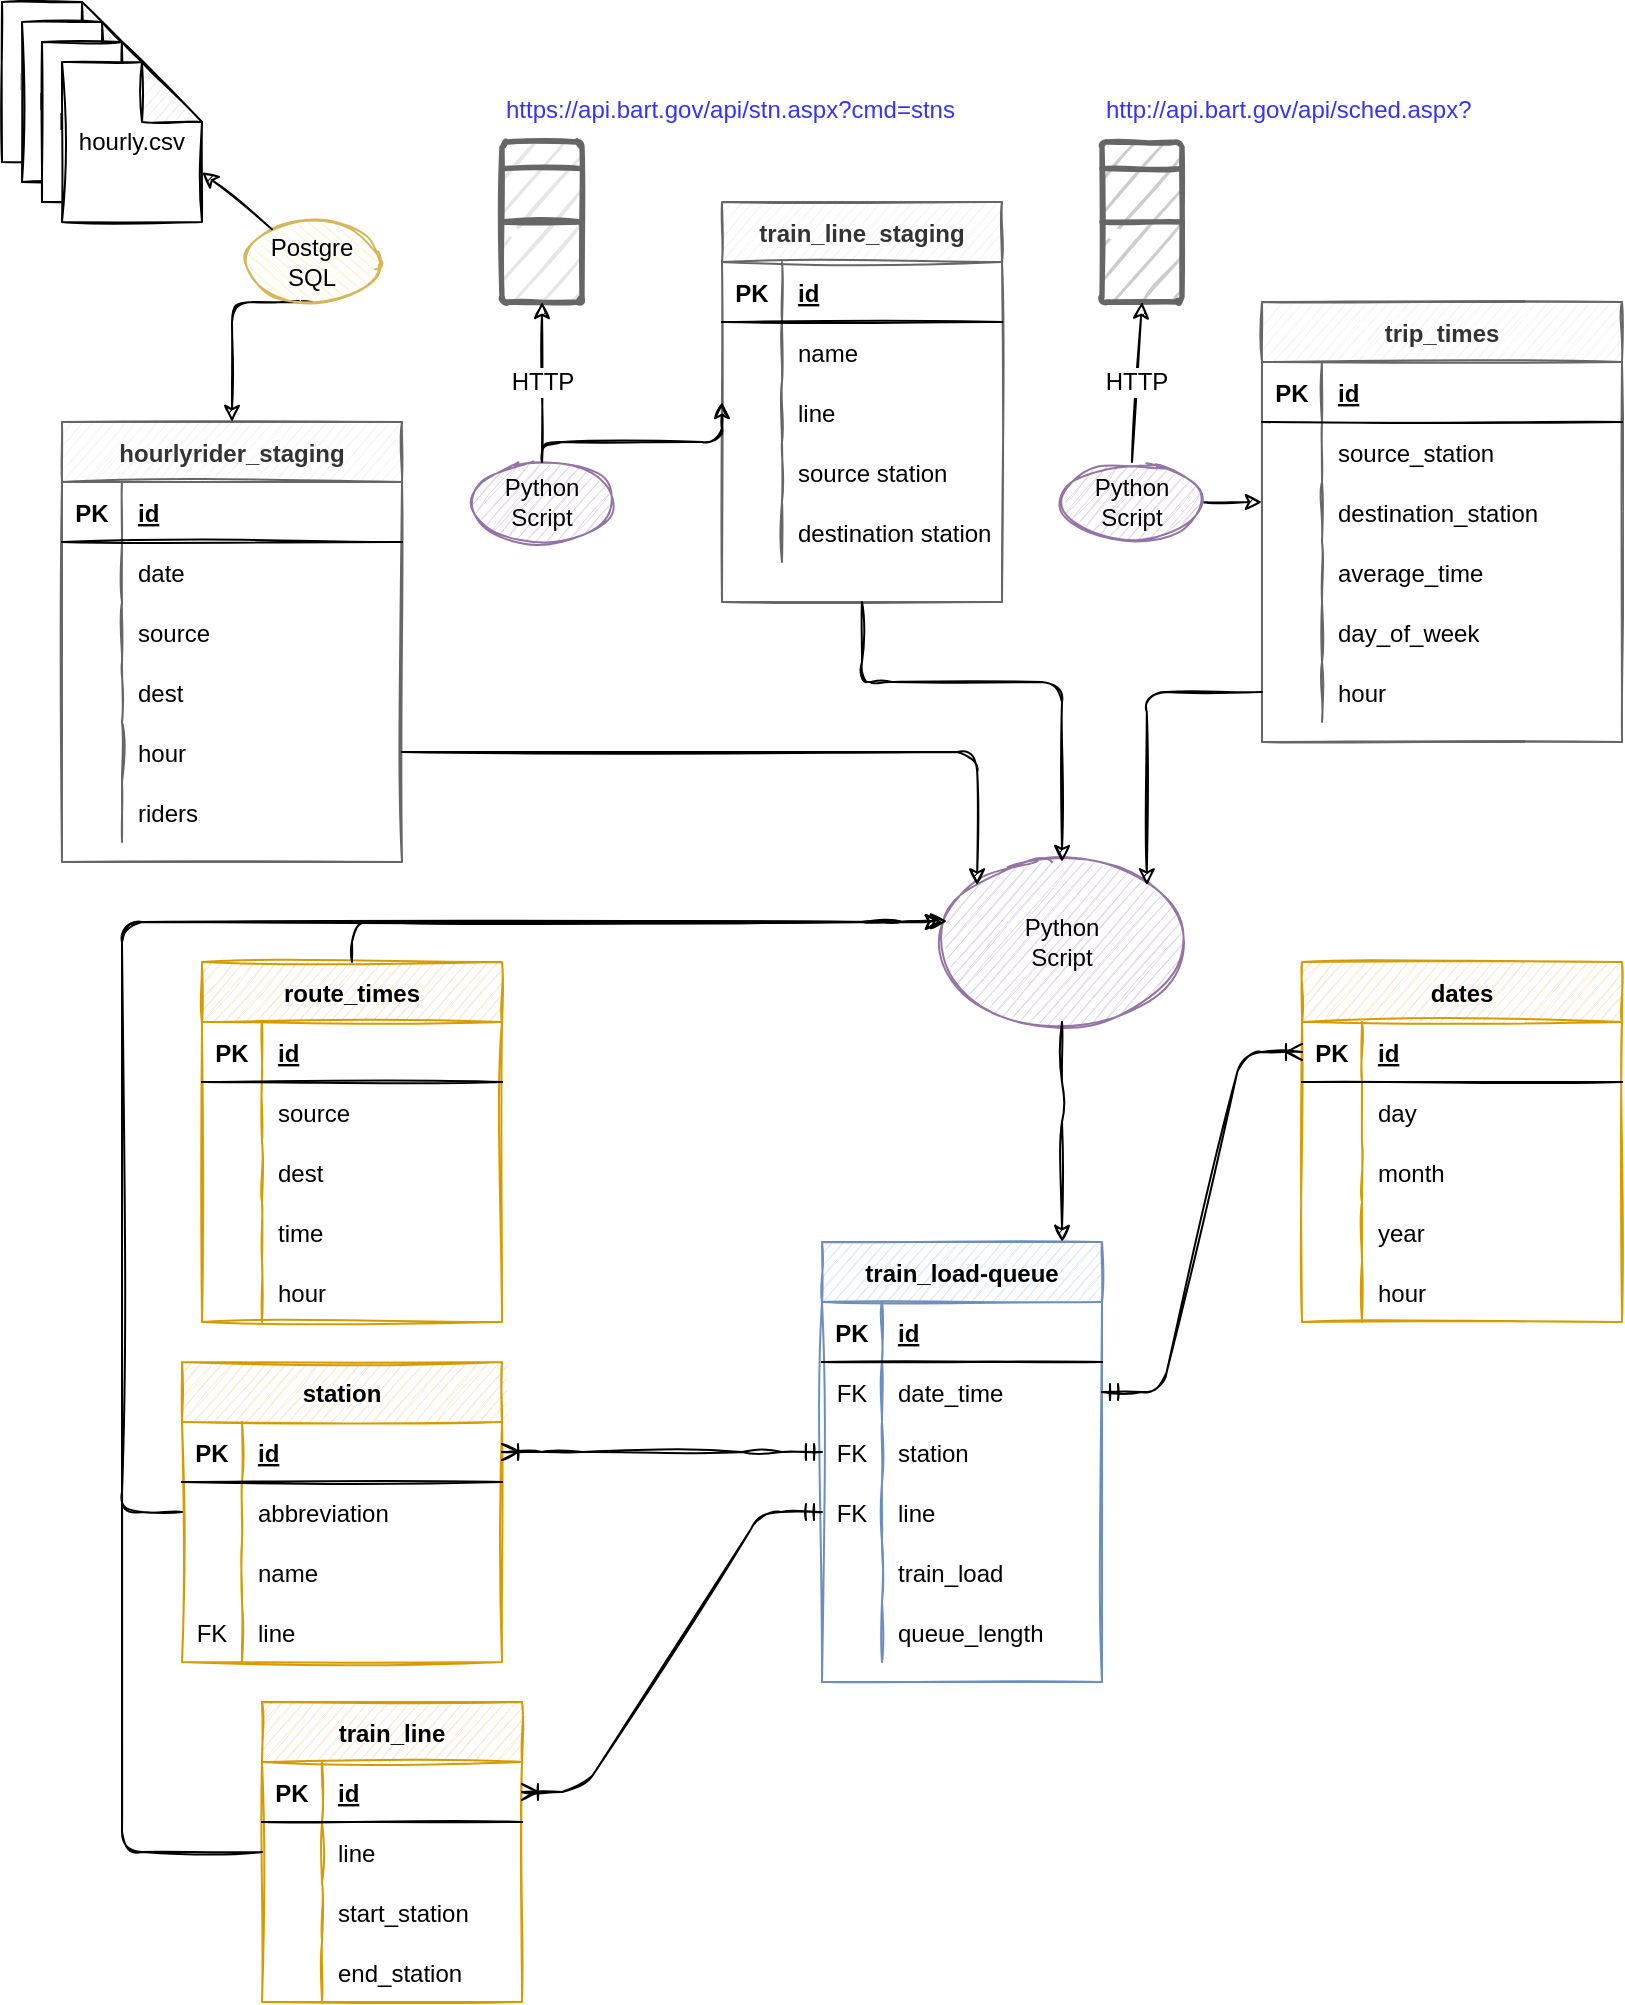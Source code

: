 <mxfile version="14.5.1" type="device" pages="3"><diagram id="R2lEEEUBdFMjLlhIrx00" name="ER Diagram"><mxGraphModel dx="946" dy="616" grid="1" gridSize="10" guides="1" tooltips="1" connect="1" arrows="1" fold="1" page="1" pageScale="1" pageWidth="850" pageHeight="1100" math="0" shadow="0" extFonts="Permanent Marker^https://fonts.googleapis.com/css?family=Permanent+Marker"><root><mxCell id="0"/><mxCell id="1" parent="0"/><mxCell id="C-vyLk0tnHw3VtMMgP7b-2" value="dates" style="shape=table;startSize=30;container=1;collapsible=1;childLayout=tableLayout;fixedRows=1;rowLines=0;fontStyle=1;align=center;resizeLast=1;fillColor=#ffe6cc;strokeColor=#d79b00;sketch=1;" parent="1" vertex="1"><mxGeometry x="660" y="490" width="160" height="180" as="geometry"/></mxCell><mxCell id="C-vyLk0tnHw3VtMMgP7b-3" value="" style="shape=partialRectangle;collapsible=0;dropTarget=0;pointerEvents=0;fillColor=none;points=[[0,0.5],[1,0.5]];portConstraint=eastwest;top=0;left=0;right=0;bottom=1;sketch=1;" parent="C-vyLk0tnHw3VtMMgP7b-2" vertex="1"><mxGeometry y="30" width="160" height="30" as="geometry"/></mxCell><mxCell id="C-vyLk0tnHw3VtMMgP7b-4" value="PK" style="shape=partialRectangle;overflow=hidden;connectable=0;fillColor=none;top=0;left=0;bottom=0;right=0;fontStyle=1;sketch=1;" parent="C-vyLk0tnHw3VtMMgP7b-3" vertex="1"><mxGeometry width="30" height="30" as="geometry"/></mxCell><mxCell id="C-vyLk0tnHw3VtMMgP7b-5" value="id" style="shape=partialRectangle;overflow=hidden;connectable=0;fillColor=none;top=0;left=0;bottom=0;right=0;align=left;spacingLeft=6;fontStyle=5;sketch=1;" parent="C-vyLk0tnHw3VtMMgP7b-3" vertex="1"><mxGeometry x="30" width="130" height="30" as="geometry"/></mxCell><mxCell id="C-vyLk0tnHw3VtMMgP7b-6" value="" style="shape=partialRectangle;collapsible=0;dropTarget=0;pointerEvents=0;fillColor=none;points=[[0,0.5],[1,0.5]];portConstraint=eastwest;top=0;left=0;right=0;bottom=0;sketch=1;" parent="C-vyLk0tnHw3VtMMgP7b-2" vertex="1"><mxGeometry y="60" width="160" height="30" as="geometry"/></mxCell><mxCell id="C-vyLk0tnHw3VtMMgP7b-7" value="" style="shape=partialRectangle;overflow=hidden;connectable=0;fillColor=none;top=0;left=0;bottom=0;right=0;sketch=1;" parent="C-vyLk0tnHw3VtMMgP7b-6" vertex="1"><mxGeometry width="30" height="30" as="geometry"/></mxCell><mxCell id="C-vyLk0tnHw3VtMMgP7b-8" value="day" style="shape=partialRectangle;overflow=hidden;connectable=0;fillColor=none;top=0;left=0;bottom=0;right=0;align=left;spacingLeft=6;sketch=1;" parent="C-vyLk0tnHw3VtMMgP7b-6" vertex="1"><mxGeometry x="30" width="130" height="30" as="geometry"/></mxCell><mxCell id="C-vyLk0tnHw3VtMMgP7b-9" value="" style="shape=partialRectangle;collapsible=0;dropTarget=0;pointerEvents=0;fillColor=none;points=[[0,0.5],[1,0.5]];portConstraint=eastwest;top=0;left=0;right=0;bottom=0;sketch=1;" parent="C-vyLk0tnHw3VtMMgP7b-2" vertex="1"><mxGeometry y="90" width="160" height="30" as="geometry"/></mxCell><mxCell id="C-vyLk0tnHw3VtMMgP7b-10" value="" style="shape=partialRectangle;overflow=hidden;connectable=0;fillColor=none;top=0;left=0;bottom=0;right=0;sketch=1;" parent="C-vyLk0tnHw3VtMMgP7b-9" vertex="1"><mxGeometry width="30" height="30" as="geometry"/></mxCell><mxCell id="C-vyLk0tnHw3VtMMgP7b-11" value="month" style="shape=partialRectangle;overflow=hidden;connectable=0;fillColor=none;top=0;left=0;bottom=0;right=0;align=left;spacingLeft=6;sketch=1;" parent="C-vyLk0tnHw3VtMMgP7b-9" vertex="1"><mxGeometry x="30" width="130" height="30" as="geometry"/></mxCell><mxCell id="Fj7BxpM6U2BuHlv0rY1d-13" value="" style="shape=partialRectangle;collapsible=0;dropTarget=0;pointerEvents=0;fillColor=none;top=0;left=0;bottom=0;right=0;points=[[0,0.5],[1,0.5]];portConstraint=eastwest;sketch=1;" parent="C-vyLk0tnHw3VtMMgP7b-2" vertex="1"><mxGeometry y="120" width="160" height="30" as="geometry"/></mxCell><mxCell id="Fj7BxpM6U2BuHlv0rY1d-14" value="" style="shape=partialRectangle;connectable=0;fillColor=none;top=0;left=0;bottom=0;right=0;editable=1;overflow=hidden;sketch=1;" parent="Fj7BxpM6U2BuHlv0rY1d-13" vertex="1"><mxGeometry width="30" height="30" as="geometry"/></mxCell><mxCell id="Fj7BxpM6U2BuHlv0rY1d-15" value="year" style="shape=partialRectangle;connectable=0;fillColor=none;top=0;left=0;bottom=0;right=0;align=left;spacingLeft=6;overflow=hidden;sketch=1;" parent="Fj7BxpM6U2BuHlv0rY1d-13" vertex="1"><mxGeometry x="30" width="130" height="30" as="geometry"/></mxCell><mxCell id="Fj7BxpM6U2BuHlv0rY1d-16" value="" style="shape=partialRectangle;collapsible=0;dropTarget=0;pointerEvents=0;fillColor=none;top=0;left=0;bottom=0;right=0;points=[[0,0.5],[1,0.5]];portConstraint=eastwest;sketch=1;" parent="C-vyLk0tnHw3VtMMgP7b-2" vertex="1"><mxGeometry y="150" width="160" height="30" as="geometry"/></mxCell><mxCell id="Fj7BxpM6U2BuHlv0rY1d-17" value="" style="shape=partialRectangle;connectable=0;fillColor=none;top=0;left=0;bottom=0;right=0;editable=1;overflow=hidden;sketch=1;" parent="Fj7BxpM6U2BuHlv0rY1d-16" vertex="1"><mxGeometry width="30" height="30" as="geometry"/></mxCell><mxCell id="Fj7BxpM6U2BuHlv0rY1d-18" value="hour" style="shape=partialRectangle;connectable=0;fillColor=none;top=0;left=0;bottom=0;right=0;align=left;spacingLeft=6;overflow=hidden;sketch=1;" parent="Fj7BxpM6U2BuHlv0rY1d-16" vertex="1"><mxGeometry x="30" width="130" height="30" as="geometry"/></mxCell><mxCell id="C-vyLk0tnHw3VtMMgP7b-13" value="route_times" style="shape=table;startSize=30;container=1;collapsible=1;childLayout=tableLayout;fixedRows=1;rowLines=0;fontStyle=1;align=center;resizeLast=1;fillColor=#ffe6cc;strokeColor=#d79b00;sketch=1;" parent="1" vertex="1"><mxGeometry x="110" y="490" width="150" height="180" as="geometry"/></mxCell><mxCell id="C-vyLk0tnHw3VtMMgP7b-14" value="" style="shape=partialRectangle;collapsible=0;dropTarget=0;pointerEvents=0;fillColor=none;points=[[0,0.5],[1,0.5]];portConstraint=eastwest;top=0;left=0;right=0;bottom=1;sketch=1;" parent="C-vyLk0tnHw3VtMMgP7b-13" vertex="1"><mxGeometry y="30" width="150" height="30" as="geometry"/></mxCell><mxCell id="C-vyLk0tnHw3VtMMgP7b-15" value="PK" style="shape=partialRectangle;overflow=hidden;connectable=0;fillColor=none;top=0;left=0;bottom=0;right=0;fontStyle=1;sketch=1;" parent="C-vyLk0tnHw3VtMMgP7b-14" vertex="1"><mxGeometry width="30" height="30" as="geometry"/></mxCell><mxCell id="C-vyLk0tnHw3VtMMgP7b-16" value="id" style="shape=partialRectangle;overflow=hidden;connectable=0;fillColor=none;top=0;left=0;bottom=0;right=0;align=left;spacingLeft=6;fontStyle=5;sketch=1;" parent="C-vyLk0tnHw3VtMMgP7b-14" vertex="1"><mxGeometry x="30" width="120" height="30" as="geometry"/></mxCell><mxCell id="C-vyLk0tnHw3VtMMgP7b-17" value="" style="shape=partialRectangle;collapsible=0;dropTarget=0;pointerEvents=0;fillColor=none;points=[[0,0.5],[1,0.5]];portConstraint=eastwest;top=0;left=0;right=0;bottom=0;sketch=1;" parent="C-vyLk0tnHw3VtMMgP7b-13" vertex="1"><mxGeometry y="60" width="150" height="30" as="geometry"/></mxCell><mxCell id="C-vyLk0tnHw3VtMMgP7b-18" value="" style="shape=partialRectangle;overflow=hidden;connectable=0;fillColor=none;top=0;left=0;bottom=0;right=0;sketch=1;" parent="C-vyLk0tnHw3VtMMgP7b-17" vertex="1"><mxGeometry width="30" height="30" as="geometry"/></mxCell><mxCell id="C-vyLk0tnHw3VtMMgP7b-19" value="source" style="shape=partialRectangle;overflow=hidden;connectable=0;fillColor=none;top=0;left=0;bottom=0;right=0;align=left;spacingLeft=6;sketch=1;" parent="C-vyLk0tnHw3VtMMgP7b-17" vertex="1"><mxGeometry x="30" width="120" height="30" as="geometry"/></mxCell><mxCell id="C-vyLk0tnHw3VtMMgP7b-20" value="" style="shape=partialRectangle;collapsible=0;dropTarget=0;pointerEvents=0;fillColor=none;points=[[0,0.5],[1,0.5]];portConstraint=eastwest;top=0;left=0;right=0;bottom=0;sketch=1;" parent="C-vyLk0tnHw3VtMMgP7b-13" vertex="1"><mxGeometry y="90" width="150" height="30" as="geometry"/></mxCell><mxCell id="C-vyLk0tnHw3VtMMgP7b-21" value="" style="shape=partialRectangle;overflow=hidden;connectable=0;fillColor=none;top=0;left=0;bottom=0;right=0;sketch=1;" parent="C-vyLk0tnHw3VtMMgP7b-20" vertex="1"><mxGeometry width="30" height="30" as="geometry"/></mxCell><mxCell id="C-vyLk0tnHw3VtMMgP7b-22" value="dest" style="shape=partialRectangle;overflow=hidden;connectable=0;fillColor=none;top=0;left=0;bottom=0;right=0;align=left;spacingLeft=6;sketch=1;" parent="C-vyLk0tnHw3VtMMgP7b-20" vertex="1"><mxGeometry x="30" width="120" height="30" as="geometry"/></mxCell><mxCell id="Fj7BxpM6U2BuHlv0rY1d-25" value="" style="shape=partialRectangle;collapsible=0;dropTarget=0;pointerEvents=0;fillColor=none;top=0;left=0;bottom=0;right=0;points=[[0,0.5],[1,0.5]];portConstraint=eastwest;sketch=1;" parent="C-vyLk0tnHw3VtMMgP7b-13" vertex="1"><mxGeometry y="120" width="150" height="30" as="geometry"/></mxCell><mxCell id="Fj7BxpM6U2BuHlv0rY1d-26" value="" style="shape=partialRectangle;connectable=0;fillColor=none;top=0;left=0;bottom=0;right=0;editable=1;overflow=hidden;sketch=1;" parent="Fj7BxpM6U2BuHlv0rY1d-25" vertex="1"><mxGeometry width="30" height="30" as="geometry"/></mxCell><mxCell id="Fj7BxpM6U2BuHlv0rY1d-27" value="time" style="shape=partialRectangle;connectable=0;fillColor=none;top=0;left=0;bottom=0;right=0;align=left;spacingLeft=6;overflow=hidden;sketch=1;" parent="Fj7BxpM6U2BuHlv0rY1d-25" vertex="1"><mxGeometry x="30" width="120" height="30" as="geometry"/></mxCell><mxCell id="Fj7BxpM6U2BuHlv0rY1d-28" value="" style="shape=partialRectangle;collapsible=0;dropTarget=0;pointerEvents=0;fillColor=none;top=0;left=0;bottom=0;right=0;points=[[0,0.5],[1,0.5]];portConstraint=eastwest;sketch=1;" parent="C-vyLk0tnHw3VtMMgP7b-13" vertex="1"><mxGeometry y="150" width="150" height="30" as="geometry"/></mxCell><mxCell id="Fj7BxpM6U2BuHlv0rY1d-29" value="" style="shape=partialRectangle;connectable=0;fillColor=none;top=0;left=0;bottom=0;right=0;editable=1;overflow=hidden;sketch=1;" parent="Fj7BxpM6U2BuHlv0rY1d-28" vertex="1"><mxGeometry width="30" height="30" as="geometry"/></mxCell><mxCell id="Fj7BxpM6U2BuHlv0rY1d-30" value="hour" style="shape=partialRectangle;connectable=0;fillColor=none;top=0;left=0;bottom=0;right=0;align=left;spacingLeft=6;overflow=hidden;sketch=1;" parent="Fj7BxpM6U2BuHlv0rY1d-28" vertex="1"><mxGeometry x="30" width="120" height="30" as="geometry"/></mxCell><mxCell id="C-vyLk0tnHw3VtMMgP7b-23" value="hourlyrider_staging" style="shape=table;startSize=30;container=1;collapsible=1;childLayout=tableLayout;fixedRows=1;rowLines=0;fontStyle=1;align=center;resizeLast=1;fillColor=#f5f5f5;strokeColor=#666666;fontColor=#333333;sketch=1;" parent="1" vertex="1"><mxGeometry x="40" y="220" width="170" height="220" as="geometry"/></mxCell><mxCell id="C-vyLk0tnHw3VtMMgP7b-24" value="" style="shape=partialRectangle;collapsible=0;dropTarget=0;pointerEvents=0;fillColor=none;points=[[0,0.5],[1,0.5]];portConstraint=eastwest;top=0;left=0;right=0;bottom=1;sketch=1;" parent="C-vyLk0tnHw3VtMMgP7b-23" vertex="1"><mxGeometry y="30" width="170" height="30" as="geometry"/></mxCell><mxCell id="C-vyLk0tnHw3VtMMgP7b-25" value="PK" style="shape=partialRectangle;overflow=hidden;connectable=0;fillColor=none;top=0;left=0;bottom=0;right=0;fontStyle=1;sketch=1;" parent="C-vyLk0tnHw3VtMMgP7b-24" vertex="1"><mxGeometry width="30" height="30" as="geometry"/></mxCell><mxCell id="C-vyLk0tnHw3VtMMgP7b-26" value="id" style="shape=partialRectangle;overflow=hidden;connectable=0;fillColor=none;top=0;left=0;bottom=0;right=0;align=left;spacingLeft=6;fontStyle=5;sketch=1;" parent="C-vyLk0tnHw3VtMMgP7b-24" vertex="1"><mxGeometry x="30" width="140" height="30" as="geometry"/></mxCell><mxCell id="C-vyLk0tnHw3VtMMgP7b-27" value="" style="shape=partialRectangle;collapsible=0;dropTarget=0;pointerEvents=0;fillColor=none;points=[[0,0.5],[1,0.5]];portConstraint=eastwest;top=0;left=0;right=0;bottom=0;sketch=1;" parent="C-vyLk0tnHw3VtMMgP7b-23" vertex="1"><mxGeometry y="60" width="170" height="30" as="geometry"/></mxCell><mxCell id="C-vyLk0tnHw3VtMMgP7b-28" value="" style="shape=partialRectangle;overflow=hidden;connectable=0;fillColor=none;top=0;left=0;bottom=0;right=0;sketch=1;" parent="C-vyLk0tnHw3VtMMgP7b-27" vertex="1"><mxGeometry width="30" height="30" as="geometry"/></mxCell><mxCell id="C-vyLk0tnHw3VtMMgP7b-29" value="date" style="shape=partialRectangle;overflow=hidden;connectable=0;fillColor=none;top=0;left=0;bottom=0;right=0;align=left;spacingLeft=6;sketch=1;" parent="C-vyLk0tnHw3VtMMgP7b-27" vertex="1"><mxGeometry x="30" width="140" height="30" as="geometry"/></mxCell><mxCell id="Fj7BxpM6U2BuHlv0rY1d-1" value="" style="shape=partialRectangle;collapsible=0;dropTarget=0;pointerEvents=0;fillColor=none;top=0;left=0;bottom=0;right=0;points=[[0,0.5],[1,0.5]];portConstraint=eastwest;sketch=1;" parent="C-vyLk0tnHw3VtMMgP7b-23" vertex="1"><mxGeometry y="90" width="170" height="30" as="geometry"/></mxCell><mxCell id="Fj7BxpM6U2BuHlv0rY1d-2" value="" style="shape=partialRectangle;connectable=0;fillColor=none;top=0;left=0;bottom=0;right=0;editable=1;overflow=hidden;sketch=1;" parent="Fj7BxpM6U2BuHlv0rY1d-1" vertex="1"><mxGeometry width="30" height="30" as="geometry"/></mxCell><mxCell id="Fj7BxpM6U2BuHlv0rY1d-3" value="source" style="shape=partialRectangle;connectable=0;fillColor=none;top=0;left=0;bottom=0;right=0;align=left;spacingLeft=6;overflow=hidden;sketch=1;" parent="Fj7BxpM6U2BuHlv0rY1d-1" vertex="1"><mxGeometry x="30" width="140" height="30" as="geometry"/></mxCell><mxCell id="Fj7BxpM6U2BuHlv0rY1d-4" value="" style="shape=partialRectangle;collapsible=0;dropTarget=0;pointerEvents=0;fillColor=none;top=0;left=0;bottom=0;right=0;points=[[0,0.5],[1,0.5]];portConstraint=eastwest;sketch=1;" parent="C-vyLk0tnHw3VtMMgP7b-23" vertex="1"><mxGeometry y="120" width="170" height="30" as="geometry"/></mxCell><mxCell id="Fj7BxpM6U2BuHlv0rY1d-5" value="" style="shape=partialRectangle;connectable=0;fillColor=none;top=0;left=0;bottom=0;right=0;editable=1;overflow=hidden;sketch=1;" parent="Fj7BxpM6U2BuHlv0rY1d-4" vertex="1"><mxGeometry width="30" height="30" as="geometry"/></mxCell><mxCell id="Fj7BxpM6U2BuHlv0rY1d-6" value="dest" style="shape=partialRectangle;connectable=0;fillColor=none;top=0;left=0;bottom=0;right=0;align=left;spacingLeft=6;overflow=hidden;sketch=1;" parent="Fj7BxpM6U2BuHlv0rY1d-4" vertex="1"><mxGeometry x="30" width="140" height="30" as="geometry"/></mxCell><mxCell id="Fj7BxpM6U2BuHlv0rY1d-7" value="" style="shape=partialRectangle;collapsible=0;dropTarget=0;pointerEvents=0;fillColor=none;top=0;left=0;bottom=0;right=0;points=[[0,0.5],[1,0.5]];portConstraint=eastwest;sketch=1;" parent="C-vyLk0tnHw3VtMMgP7b-23" vertex="1"><mxGeometry y="150" width="170" height="30" as="geometry"/></mxCell><mxCell id="Fj7BxpM6U2BuHlv0rY1d-8" value="" style="shape=partialRectangle;connectable=0;fillColor=none;top=0;left=0;bottom=0;right=0;editable=1;overflow=hidden;sketch=1;" parent="Fj7BxpM6U2BuHlv0rY1d-7" vertex="1"><mxGeometry width="30" height="30" as="geometry"/></mxCell><mxCell id="Fj7BxpM6U2BuHlv0rY1d-9" value="hour" style="shape=partialRectangle;connectable=0;fillColor=none;top=0;left=0;bottom=0;right=0;align=left;spacingLeft=6;overflow=hidden;sketch=1;" parent="Fj7BxpM6U2BuHlv0rY1d-7" vertex="1"><mxGeometry x="30" width="140" height="30" as="geometry"/></mxCell><mxCell id="Fj7BxpM6U2BuHlv0rY1d-10" value="" style="shape=partialRectangle;collapsible=0;dropTarget=0;pointerEvents=0;fillColor=none;top=0;left=0;bottom=0;right=0;points=[[0,0.5],[1,0.5]];portConstraint=eastwest;sketch=1;" parent="C-vyLk0tnHw3VtMMgP7b-23" vertex="1"><mxGeometry y="180" width="170" height="30" as="geometry"/></mxCell><mxCell id="Fj7BxpM6U2BuHlv0rY1d-11" value="" style="shape=partialRectangle;connectable=0;fillColor=none;top=0;left=0;bottom=0;right=0;editable=1;overflow=hidden;sketch=1;" parent="Fj7BxpM6U2BuHlv0rY1d-10" vertex="1"><mxGeometry width="30" height="30" as="geometry"/></mxCell><mxCell id="Fj7BxpM6U2BuHlv0rY1d-12" value="riders" style="shape=partialRectangle;connectable=0;fillColor=none;top=0;left=0;bottom=0;right=0;align=left;spacingLeft=6;overflow=hidden;sketch=1;" parent="Fj7BxpM6U2BuHlv0rY1d-10" vertex="1"><mxGeometry x="30" width="140" height="30" as="geometry"/></mxCell><mxCell id="R4CNfa9wOIMbJAa2PHTo-1" value="train_load-queue" style="shape=table;startSize=30;container=1;collapsible=1;childLayout=tableLayout;fixedRows=1;rowLines=0;fontStyle=1;align=center;resizeLast=1;fillColor=#dae8fc;strokeColor=#6c8ebf;sketch=1;" parent="1" vertex="1"><mxGeometry x="420" y="630" width="140" height="220" as="geometry"/></mxCell><mxCell id="R4CNfa9wOIMbJAa2PHTo-2" value="" style="shape=partialRectangle;collapsible=0;dropTarget=0;pointerEvents=0;fillColor=none;points=[[0,0.5],[1,0.5]];portConstraint=eastwest;top=0;left=0;right=0;bottom=1;sketch=1;" parent="R4CNfa9wOIMbJAa2PHTo-1" vertex="1"><mxGeometry y="30" width="140" height="30" as="geometry"/></mxCell><mxCell id="R4CNfa9wOIMbJAa2PHTo-3" value="PK" style="shape=partialRectangle;overflow=hidden;connectable=0;fillColor=none;top=0;left=0;bottom=0;right=0;fontStyle=1;sketch=1;" parent="R4CNfa9wOIMbJAa2PHTo-2" vertex="1"><mxGeometry width="30" height="30" as="geometry"/></mxCell><mxCell id="R4CNfa9wOIMbJAa2PHTo-4" value="id" style="shape=partialRectangle;overflow=hidden;connectable=0;fillColor=none;top=0;left=0;bottom=0;right=0;align=left;spacingLeft=6;fontStyle=5;sketch=1;" parent="R4CNfa9wOIMbJAa2PHTo-2" vertex="1"><mxGeometry x="30" width="110" height="30" as="geometry"/></mxCell><mxCell id="R4CNfa9wOIMbJAa2PHTo-24" value="" style="shape=partialRectangle;collapsible=0;dropTarget=0;pointerEvents=0;fillColor=none;top=0;left=0;bottom=0;right=0;points=[[0,0.5],[1,0.5]];portConstraint=eastwest;sketch=1;" parent="R4CNfa9wOIMbJAa2PHTo-1" vertex="1"><mxGeometry y="60" width="140" height="30" as="geometry"/></mxCell><mxCell id="R4CNfa9wOIMbJAa2PHTo-25" value="FK" style="shape=partialRectangle;connectable=0;fillColor=none;top=0;left=0;bottom=0;right=0;fontStyle=0;overflow=hidden;sketch=1;" parent="R4CNfa9wOIMbJAa2PHTo-24" vertex="1"><mxGeometry width="30" height="30" as="geometry"/></mxCell><mxCell id="R4CNfa9wOIMbJAa2PHTo-26" value="date_time" style="shape=partialRectangle;connectable=0;fillColor=none;top=0;left=0;bottom=0;right=0;align=left;spacingLeft=6;fontStyle=0;overflow=hidden;sketch=1;" parent="R4CNfa9wOIMbJAa2PHTo-24" vertex="1"><mxGeometry x="30" width="110" height="30" as="geometry"/></mxCell><mxCell id="R4CNfa9wOIMbJAa2PHTo-29" value="" style="shape=partialRectangle;collapsible=0;dropTarget=0;pointerEvents=0;fillColor=none;top=0;left=0;bottom=0;right=0;points=[[0,0.5],[1,0.5]];portConstraint=eastwest;sketch=1;" parent="R4CNfa9wOIMbJAa2PHTo-1" vertex="1"><mxGeometry y="90" width="140" height="30" as="geometry"/></mxCell><mxCell id="R4CNfa9wOIMbJAa2PHTo-30" value="FK" style="shape=partialRectangle;connectable=0;fillColor=none;top=0;left=0;bottom=0;right=0;fontStyle=0;overflow=hidden;sketch=1;" parent="R4CNfa9wOIMbJAa2PHTo-29" vertex="1"><mxGeometry width="30" height="30" as="geometry"/></mxCell><mxCell id="R4CNfa9wOIMbJAa2PHTo-31" value="station" style="shape=partialRectangle;connectable=0;fillColor=none;top=0;left=0;bottom=0;right=0;align=left;spacingLeft=6;fontStyle=0;overflow=hidden;sketch=1;" parent="R4CNfa9wOIMbJAa2PHTo-29" vertex="1"><mxGeometry x="30" width="110" height="30" as="geometry"/></mxCell><mxCell id="icdr50xAWI7EVD9gZiw7-75" value="" style="shape=partialRectangle;collapsible=0;dropTarget=0;pointerEvents=0;fillColor=none;top=0;left=0;bottom=0;right=0;points=[[0,0.5],[1,0.5]];portConstraint=eastwest;" parent="R4CNfa9wOIMbJAa2PHTo-1" vertex="1"><mxGeometry y="120" width="140" height="30" as="geometry"/></mxCell><mxCell id="icdr50xAWI7EVD9gZiw7-76" value="FK" style="shape=partialRectangle;connectable=0;fillColor=none;top=0;left=0;bottom=0;right=0;fontStyle=0;overflow=hidden;" parent="icdr50xAWI7EVD9gZiw7-75" vertex="1"><mxGeometry width="30" height="30" as="geometry"/></mxCell><mxCell id="icdr50xAWI7EVD9gZiw7-77" value="line" style="shape=partialRectangle;connectable=0;fillColor=none;top=0;left=0;bottom=0;right=0;align=left;spacingLeft=6;fontStyle=0;overflow=hidden;" parent="icdr50xAWI7EVD9gZiw7-75" vertex="1"><mxGeometry x="30" width="110" height="30" as="geometry"/></mxCell><mxCell id="KCiAAN5K3JylsQ5i9BBK-17" value="" style="shape=partialRectangle;collapsible=0;dropTarget=0;pointerEvents=0;fillColor=none;top=0;left=0;bottom=0;right=0;points=[[0,0.5],[1,0.5]];portConstraint=eastwest;" parent="R4CNfa9wOIMbJAa2PHTo-1" vertex="1"><mxGeometry y="150" width="140" height="30" as="geometry"/></mxCell><mxCell id="KCiAAN5K3JylsQ5i9BBK-18" value="" style="shape=partialRectangle;connectable=0;fillColor=none;top=0;left=0;bottom=0;right=0;editable=1;overflow=hidden;" parent="KCiAAN5K3JylsQ5i9BBK-17" vertex="1"><mxGeometry width="30" height="30" as="geometry"/></mxCell><mxCell id="KCiAAN5K3JylsQ5i9BBK-19" value="train_load" style="shape=partialRectangle;connectable=0;fillColor=none;top=0;left=0;bottom=0;right=0;align=left;spacingLeft=6;overflow=hidden;" parent="KCiAAN5K3JylsQ5i9BBK-17" vertex="1"><mxGeometry x="30" width="110" height="30" as="geometry"/></mxCell><mxCell id="KCiAAN5K3JylsQ5i9BBK-6" value="" style="shape=partialRectangle;collapsible=0;dropTarget=0;pointerEvents=0;fillColor=none;top=0;left=0;bottom=0;right=0;points=[[0,0.5],[1,0.5]];portConstraint=eastwest;sketch=0;" parent="R4CNfa9wOIMbJAa2PHTo-1" vertex="1"><mxGeometry y="180" width="140" height="30" as="geometry"/></mxCell><mxCell id="KCiAAN5K3JylsQ5i9BBK-7" value="" style="shape=partialRectangle;connectable=0;fillColor=none;top=0;left=0;bottom=0;right=0;editable=1;overflow=hidden;" parent="KCiAAN5K3JylsQ5i9BBK-6" vertex="1"><mxGeometry width="30" height="30" as="geometry"/></mxCell><mxCell id="KCiAAN5K3JylsQ5i9BBK-8" value="queue_length" style="shape=partialRectangle;connectable=0;fillColor=none;top=0;left=0;bottom=0;right=0;align=left;spacingLeft=6;overflow=hidden;" parent="KCiAAN5K3JylsQ5i9BBK-6" vertex="1"><mxGeometry x="30" width="110" height="30" as="geometry"/></mxCell><mxCell id="R4CNfa9wOIMbJAa2PHTo-33" value="station" style="shape=table;startSize=30;container=1;collapsible=1;childLayout=tableLayout;fixedRows=1;rowLines=0;fontStyle=1;align=center;resizeLast=1;fillColor=#ffe6cc;strokeColor=#d79b00;sketch=1;" parent="1" vertex="1"><mxGeometry x="100" y="690" width="160" height="150" as="geometry"/></mxCell><mxCell id="R4CNfa9wOIMbJAa2PHTo-34" value="" style="shape=partialRectangle;collapsible=0;dropTarget=0;pointerEvents=0;fillColor=none;points=[[0,0.5],[1,0.5]];portConstraint=eastwest;top=0;left=0;right=0;bottom=1;sketch=1;" parent="R4CNfa9wOIMbJAa2PHTo-33" vertex="1"><mxGeometry y="30" width="160" height="30" as="geometry"/></mxCell><mxCell id="R4CNfa9wOIMbJAa2PHTo-35" value="PK" style="shape=partialRectangle;overflow=hidden;connectable=0;fillColor=none;top=0;left=0;bottom=0;right=0;fontStyle=1;sketch=1;" parent="R4CNfa9wOIMbJAa2PHTo-34" vertex="1"><mxGeometry width="30" height="30" as="geometry"/></mxCell><mxCell id="R4CNfa9wOIMbJAa2PHTo-36" value="id" style="shape=partialRectangle;overflow=hidden;connectable=0;fillColor=none;top=0;left=0;bottom=0;right=0;align=left;spacingLeft=6;fontStyle=5;sketch=1;" parent="R4CNfa9wOIMbJAa2PHTo-34" vertex="1"><mxGeometry x="30" width="130" height="30" as="geometry"/></mxCell><mxCell id="R4CNfa9wOIMbJAa2PHTo-37" value="" style="shape=partialRectangle;collapsible=0;dropTarget=0;pointerEvents=0;fillColor=none;points=[[0,0.5],[1,0.5]];portConstraint=eastwest;top=0;left=0;right=0;bottom=0;sketch=1;" parent="R4CNfa9wOIMbJAa2PHTo-33" vertex="1"><mxGeometry y="60" width="160" height="30" as="geometry"/></mxCell><mxCell id="R4CNfa9wOIMbJAa2PHTo-38" value="" style="shape=partialRectangle;overflow=hidden;connectable=0;fillColor=none;top=0;left=0;bottom=0;right=0;sketch=1;" parent="R4CNfa9wOIMbJAa2PHTo-37" vertex="1"><mxGeometry width="30" height="30" as="geometry"/></mxCell><mxCell id="R4CNfa9wOIMbJAa2PHTo-39" value="abbreviation" style="shape=partialRectangle;overflow=hidden;connectable=0;fillColor=none;top=0;left=0;bottom=0;right=0;align=left;spacingLeft=6;sketch=1;" parent="R4CNfa9wOIMbJAa2PHTo-37" vertex="1"><mxGeometry x="30" width="130" height="30" as="geometry"/></mxCell><mxCell id="R4CNfa9wOIMbJAa2PHTo-49" value="" style="shape=partialRectangle;collapsible=0;dropTarget=0;pointerEvents=0;fillColor=none;top=0;left=0;bottom=0;right=0;points=[[0,0.5],[1,0.5]];portConstraint=eastwest;sketch=1;" parent="R4CNfa9wOIMbJAa2PHTo-33" vertex="1"><mxGeometry y="90" width="160" height="30" as="geometry"/></mxCell><mxCell id="R4CNfa9wOIMbJAa2PHTo-50" value="" style="shape=partialRectangle;connectable=0;fillColor=none;top=0;left=0;bottom=0;right=0;editable=1;overflow=hidden;sketch=1;" parent="R4CNfa9wOIMbJAa2PHTo-49" vertex="1"><mxGeometry width="30" height="30" as="geometry"/></mxCell><mxCell id="R4CNfa9wOIMbJAa2PHTo-51" value="name" style="shape=partialRectangle;connectable=0;fillColor=none;top=0;left=0;bottom=0;right=0;align=left;spacingLeft=6;overflow=hidden;sketch=1;" parent="R4CNfa9wOIMbJAa2PHTo-49" vertex="1"><mxGeometry x="30" width="130" height="30" as="geometry"/></mxCell><mxCell id="icdr50xAWI7EVD9gZiw7-81" value="" style="shape=partialRectangle;collapsible=0;dropTarget=0;pointerEvents=0;fillColor=none;top=0;left=0;bottom=0;right=0;points=[[0,0.5],[1,0.5]];portConstraint=eastwest;" parent="R4CNfa9wOIMbJAa2PHTo-33" vertex="1"><mxGeometry y="120" width="160" height="30" as="geometry"/></mxCell><mxCell id="icdr50xAWI7EVD9gZiw7-82" value="FK" style="shape=partialRectangle;connectable=0;fillColor=none;top=0;left=0;bottom=0;right=0;fontStyle=0;overflow=hidden;" parent="icdr50xAWI7EVD9gZiw7-81" vertex="1"><mxGeometry width="30" height="30" as="geometry"/></mxCell><mxCell id="icdr50xAWI7EVD9gZiw7-83" value="line" style="shape=partialRectangle;connectable=0;fillColor=none;top=0;left=0;bottom=0;right=0;align=left;spacingLeft=6;fontStyle=0;overflow=hidden;" parent="icdr50xAWI7EVD9gZiw7-81" vertex="1"><mxGeometry x="30" width="130" height="30" as="geometry"/></mxCell><mxCell id="R4CNfa9wOIMbJAa2PHTo-57" value="train_line_staging" style="shape=table;startSize=30;container=1;collapsible=1;childLayout=tableLayout;fixedRows=1;rowLines=0;fontStyle=1;align=center;resizeLast=1;fillColor=#f5f5f5;strokeColor=#666666;fontColor=#333333;sketch=1;" parent="1" vertex="1"><mxGeometry x="370" y="110" width="140" height="200" as="geometry"/></mxCell><mxCell id="R4CNfa9wOIMbJAa2PHTo-58" value="" style="shape=partialRectangle;collapsible=0;dropTarget=0;pointerEvents=0;fillColor=none;points=[[0,0.5],[1,0.5]];portConstraint=eastwest;top=0;left=0;right=0;bottom=1;sketch=1;" parent="R4CNfa9wOIMbJAa2PHTo-57" vertex="1"><mxGeometry y="30" width="140" height="30" as="geometry"/></mxCell><mxCell id="R4CNfa9wOIMbJAa2PHTo-59" value="PK" style="shape=partialRectangle;overflow=hidden;connectable=0;fillColor=none;top=0;left=0;bottom=0;right=0;fontStyle=1;sketch=1;" parent="R4CNfa9wOIMbJAa2PHTo-58" vertex="1"><mxGeometry width="30" height="30" as="geometry"/></mxCell><mxCell id="R4CNfa9wOIMbJAa2PHTo-60" value="id" style="shape=partialRectangle;overflow=hidden;connectable=0;fillColor=none;top=0;left=0;bottom=0;right=0;align=left;spacingLeft=6;fontStyle=5;sketch=1;" parent="R4CNfa9wOIMbJAa2PHTo-58" vertex="1"><mxGeometry x="30" width="110" height="30" as="geometry"/></mxCell><mxCell id="R4CNfa9wOIMbJAa2PHTo-61" value="" style="shape=partialRectangle;collapsible=0;dropTarget=0;pointerEvents=0;fillColor=none;points=[[0,0.5],[1,0.5]];portConstraint=eastwest;top=0;left=0;right=0;bottom=0;sketch=1;" parent="R4CNfa9wOIMbJAa2PHTo-57" vertex="1"><mxGeometry y="60" width="140" height="30" as="geometry"/></mxCell><mxCell id="R4CNfa9wOIMbJAa2PHTo-62" value="" style="shape=partialRectangle;overflow=hidden;connectable=0;fillColor=none;top=0;left=0;bottom=0;right=0;sketch=1;" parent="R4CNfa9wOIMbJAa2PHTo-61" vertex="1"><mxGeometry width="30" height="30" as="geometry"/></mxCell><mxCell id="R4CNfa9wOIMbJAa2PHTo-63" value="name" style="shape=partialRectangle;overflow=hidden;connectable=0;fillColor=none;top=0;left=0;bottom=0;right=0;align=left;spacingLeft=6;sketch=1;" parent="R4CNfa9wOIMbJAa2PHTo-61" vertex="1"><mxGeometry x="30" width="110" height="30" as="geometry"/></mxCell><mxCell id="R4CNfa9wOIMbJAa2PHTo-64" value="" style="shape=partialRectangle;collapsible=0;dropTarget=0;pointerEvents=0;fillColor=none;top=0;left=0;bottom=0;right=0;points=[[0,0.5],[1,0.5]];portConstraint=eastwest;sketch=1;" parent="R4CNfa9wOIMbJAa2PHTo-57" vertex="1"><mxGeometry y="90" width="140" height="30" as="geometry"/></mxCell><mxCell id="R4CNfa9wOIMbJAa2PHTo-65" value="" style="shape=partialRectangle;connectable=0;fillColor=none;top=0;left=0;bottom=0;right=0;editable=1;overflow=hidden;sketch=1;" parent="R4CNfa9wOIMbJAa2PHTo-64" vertex="1"><mxGeometry width="30" height="30" as="geometry"/></mxCell><mxCell id="R4CNfa9wOIMbJAa2PHTo-66" value="line" style="shape=partialRectangle;connectable=0;fillColor=none;top=0;left=0;bottom=0;right=0;align=left;spacingLeft=6;overflow=hidden;sketch=1;" parent="R4CNfa9wOIMbJAa2PHTo-64" vertex="1"><mxGeometry x="30" width="110" height="30" as="geometry"/></mxCell><mxCell id="icdr50xAWI7EVD9gZiw7-50" value="" style="shape=partialRectangle;collapsible=0;dropTarget=0;pointerEvents=0;fillColor=none;top=0;left=0;bottom=0;right=0;points=[[0,0.5],[1,0.5]];portConstraint=eastwest;" parent="R4CNfa9wOIMbJAa2PHTo-57" vertex="1"><mxGeometry y="120" width="140" height="30" as="geometry"/></mxCell><mxCell id="icdr50xAWI7EVD9gZiw7-51" value="" style="shape=partialRectangle;connectable=0;fillColor=none;top=0;left=0;bottom=0;right=0;editable=1;overflow=hidden;" parent="icdr50xAWI7EVD9gZiw7-50" vertex="1"><mxGeometry width="30" height="30" as="geometry"/></mxCell><mxCell id="icdr50xAWI7EVD9gZiw7-52" value="source station" style="shape=partialRectangle;connectable=0;fillColor=none;top=0;left=0;bottom=0;right=0;align=left;spacingLeft=6;overflow=hidden;" parent="icdr50xAWI7EVD9gZiw7-50" vertex="1"><mxGeometry x="30" width="110" height="30" as="geometry"/></mxCell><mxCell id="icdr50xAWI7EVD9gZiw7-30" value="" style="shape=partialRectangle;collapsible=0;dropTarget=0;pointerEvents=0;fillColor=none;top=0;left=0;bottom=0;right=0;points=[[0,0.5],[1,0.5]];portConstraint=eastwest;" parent="R4CNfa9wOIMbJAa2PHTo-57" vertex="1"><mxGeometry y="150" width="140" height="30" as="geometry"/></mxCell><mxCell id="icdr50xAWI7EVD9gZiw7-31" value="" style="shape=partialRectangle;connectable=0;fillColor=none;top=0;left=0;bottom=0;right=0;editable=1;overflow=hidden;" parent="icdr50xAWI7EVD9gZiw7-30" vertex="1"><mxGeometry width="30" height="30" as="geometry"/></mxCell><mxCell id="icdr50xAWI7EVD9gZiw7-32" value="destination station" style="shape=partialRectangle;connectable=0;fillColor=none;top=0;left=0;bottom=0;right=0;align=left;spacingLeft=6;overflow=hidden;" parent="icdr50xAWI7EVD9gZiw7-30" vertex="1"><mxGeometry x="30" width="110" height="30" as="geometry"/></mxCell><mxCell id="R4CNfa9wOIMbJAa2PHTo-76" value="trip_times" style="shape=table;startSize=30;container=1;collapsible=1;childLayout=tableLayout;fixedRows=1;rowLines=0;fontStyle=1;align=center;resizeLast=1;fillColor=#f5f5f5;strokeColor=#666666;fontColor=#333333;sketch=1;" parent="1" vertex="1"><mxGeometry x="640" y="160" width="180" height="220" as="geometry"/></mxCell><mxCell id="R4CNfa9wOIMbJAa2PHTo-77" value="" style="shape=partialRectangle;collapsible=0;dropTarget=0;pointerEvents=0;fillColor=none;points=[[0,0.5],[1,0.5]];portConstraint=eastwest;top=0;left=0;right=0;bottom=1;sketch=1;" parent="R4CNfa9wOIMbJAa2PHTo-76" vertex="1"><mxGeometry y="30" width="180" height="30" as="geometry"/></mxCell><mxCell id="R4CNfa9wOIMbJAa2PHTo-78" value="PK" style="shape=partialRectangle;overflow=hidden;connectable=0;fillColor=none;top=0;left=0;bottom=0;right=0;fontStyle=1;sketch=1;" parent="R4CNfa9wOIMbJAa2PHTo-77" vertex="1"><mxGeometry width="30" height="30" as="geometry"/></mxCell><mxCell id="R4CNfa9wOIMbJAa2PHTo-79" value="id" style="shape=partialRectangle;overflow=hidden;connectable=0;fillColor=none;top=0;left=0;bottom=0;right=0;align=left;spacingLeft=6;fontStyle=5;sketch=1;" parent="R4CNfa9wOIMbJAa2PHTo-77" vertex="1"><mxGeometry x="30" width="150" height="30" as="geometry"/></mxCell><mxCell id="R4CNfa9wOIMbJAa2PHTo-80" value="" style="shape=partialRectangle;collapsible=0;dropTarget=0;pointerEvents=0;fillColor=none;points=[[0,0.5],[1,0.5]];portConstraint=eastwest;top=0;left=0;right=0;bottom=0;sketch=1;" parent="R4CNfa9wOIMbJAa2PHTo-76" vertex="1"><mxGeometry y="60" width="180" height="30" as="geometry"/></mxCell><mxCell id="R4CNfa9wOIMbJAa2PHTo-81" value="" style="shape=partialRectangle;overflow=hidden;connectable=0;fillColor=none;top=0;left=0;bottom=0;right=0;sketch=1;" parent="R4CNfa9wOIMbJAa2PHTo-80" vertex="1"><mxGeometry width="30" height="30" as="geometry"/></mxCell><mxCell id="R4CNfa9wOIMbJAa2PHTo-82" value="source_station" style="shape=partialRectangle;overflow=hidden;connectable=0;fillColor=none;top=0;left=0;bottom=0;right=0;align=left;spacingLeft=6;sketch=1;" parent="R4CNfa9wOIMbJAa2PHTo-80" vertex="1"><mxGeometry x="30" width="150" height="30" as="geometry"/></mxCell><mxCell id="R4CNfa9wOIMbJAa2PHTo-83" value="" style="shape=partialRectangle;collapsible=0;dropTarget=0;pointerEvents=0;fillColor=none;top=0;left=0;bottom=0;right=0;points=[[0,0.5],[1,0.5]];portConstraint=eastwest;sketch=1;" parent="R4CNfa9wOIMbJAa2PHTo-76" vertex="1"><mxGeometry y="90" width="180" height="30" as="geometry"/></mxCell><mxCell id="R4CNfa9wOIMbJAa2PHTo-84" value="" style="shape=partialRectangle;connectable=0;fillColor=none;top=0;left=0;bottom=0;right=0;editable=1;overflow=hidden;sketch=1;" parent="R4CNfa9wOIMbJAa2PHTo-83" vertex="1"><mxGeometry width="30" height="30" as="geometry"/></mxCell><mxCell id="R4CNfa9wOIMbJAa2PHTo-85" value="destination_station" style="shape=partialRectangle;connectable=0;fillColor=none;top=0;left=0;bottom=0;right=0;align=left;spacingLeft=6;overflow=hidden;sketch=1;" parent="R4CNfa9wOIMbJAa2PHTo-83" vertex="1"><mxGeometry x="30" width="150" height="30" as="geometry"/></mxCell><mxCell id="R4CNfa9wOIMbJAa2PHTo-86" value="" style="shape=partialRectangle;collapsible=0;dropTarget=0;pointerEvents=0;fillColor=none;top=0;left=0;bottom=0;right=0;points=[[0,0.5],[1,0.5]];portConstraint=eastwest;sketch=1;" parent="R4CNfa9wOIMbJAa2PHTo-76" vertex="1"><mxGeometry y="120" width="180" height="30" as="geometry"/></mxCell><mxCell id="R4CNfa9wOIMbJAa2PHTo-87" value="" style="shape=partialRectangle;connectable=0;fillColor=none;top=0;left=0;bottom=0;right=0;editable=1;overflow=hidden;sketch=1;" parent="R4CNfa9wOIMbJAa2PHTo-86" vertex="1"><mxGeometry width="30" height="30" as="geometry"/></mxCell><mxCell id="R4CNfa9wOIMbJAa2PHTo-88" value="average_time" style="shape=partialRectangle;connectable=0;fillColor=none;top=0;left=0;bottom=0;right=0;align=left;spacingLeft=6;overflow=hidden;sketch=1;" parent="R4CNfa9wOIMbJAa2PHTo-86" vertex="1"><mxGeometry x="30" width="150" height="30" as="geometry"/></mxCell><mxCell id="R4CNfa9wOIMbJAa2PHTo-89" value="" style="shape=partialRectangle;collapsible=0;dropTarget=0;pointerEvents=0;fillColor=none;top=0;left=0;bottom=0;right=0;points=[[0,0.5],[1,0.5]];portConstraint=eastwest;sketch=1;" parent="R4CNfa9wOIMbJAa2PHTo-76" vertex="1"><mxGeometry y="150" width="180" height="30" as="geometry"/></mxCell><mxCell id="R4CNfa9wOIMbJAa2PHTo-90" value="" style="shape=partialRectangle;connectable=0;fillColor=none;top=0;left=0;bottom=0;right=0;editable=1;overflow=hidden;sketch=1;" parent="R4CNfa9wOIMbJAa2PHTo-89" vertex="1"><mxGeometry width="30" height="30" as="geometry"/></mxCell><mxCell id="R4CNfa9wOIMbJAa2PHTo-91" value="day_of_week" style="shape=partialRectangle;connectable=0;fillColor=none;top=0;left=0;bottom=0;right=0;align=left;spacingLeft=6;overflow=hidden;sketch=1;" parent="R4CNfa9wOIMbJAa2PHTo-89" vertex="1"><mxGeometry x="30" width="150" height="30" as="geometry"/></mxCell><mxCell id="R4CNfa9wOIMbJAa2PHTo-92" value="" style="shape=partialRectangle;collapsible=0;dropTarget=0;pointerEvents=0;fillColor=none;top=0;left=0;bottom=0;right=0;points=[[0,0.5],[1,0.5]];portConstraint=eastwest;sketch=1;" parent="R4CNfa9wOIMbJAa2PHTo-76" vertex="1"><mxGeometry y="180" width="180" height="30" as="geometry"/></mxCell><mxCell id="R4CNfa9wOIMbJAa2PHTo-93" value="" style="shape=partialRectangle;connectable=0;fillColor=none;top=0;left=0;bottom=0;right=0;editable=1;overflow=hidden;sketch=1;" parent="R4CNfa9wOIMbJAa2PHTo-92" vertex="1"><mxGeometry width="30" height="30" as="geometry"/></mxCell><mxCell id="R4CNfa9wOIMbJAa2PHTo-94" value="hour" style="shape=partialRectangle;connectable=0;fillColor=none;top=0;left=0;bottom=0;right=0;align=left;spacingLeft=6;overflow=hidden;sketch=1;" parent="R4CNfa9wOIMbJAa2PHTo-92" vertex="1"><mxGeometry x="30" width="150" height="30" as="geometry"/></mxCell><mxCell id="9BVftOCj6YfMHVxDETXM-10" value="" style="edgeStyle=entityRelationEdgeStyle;fontSize=12;html=1;endArrow=ERoneToMany;startArrow=ERmandOne;entryX=0;entryY=0.5;entryDx=0;entryDy=0;sketch=1;" parent="1" source="R4CNfa9wOIMbJAa2PHTo-24" target="C-vyLk0tnHw3VtMMgP7b-3" edge="1"><mxGeometry width="100" height="100" relative="1" as="geometry"><mxPoint x="440" y="760" as="sourcePoint"/><mxPoint x="540" y="660" as="targetPoint"/></mxGeometry></mxCell><UserObject label="https://api.bart.gov/api/stn.aspx?cmd=stns" link="https://api.bart.gov/api/stn.aspx?cmd=stns&amp;key=MW9S-E7SL-26DU-VV8V&amp;json=y" id="hZQ2W9IjqMbnrRSaV1Sp-1"><mxCell style="text;whiteSpace=wrap;html=1;fontColor=#3333FF;sketch=1;" parent="1" vertex="1"><mxGeometry x="260" y="50" width="230" height="30" as="geometry"/></mxCell></UserObject><UserObject label="http://api.bart.gov/api/sched.aspx?" link="http://api.bart.gov/api/sched.aspx?cmd=arrive&amp;orig=ASHB&amp;dest=CIVC&amp;date=now&amp;b=2&amp;a=2&amp;l=1&amp;json=y" id="nSfgi_1kC7xp_TTP13m0-1"><mxCell style="text;whiteSpace=wrap;html=1;fontColor=#3333FF;sketch=1;" parent="1" vertex="1"><mxGeometry x="560" y="50" width="190" height="30" as="geometry"/></mxCell></UserObject><mxCell id="nSfgi_1kC7xp_TTP13m0-6" value="" style="edgeStyle=segmentEdgeStyle;endArrow=classic;html=1;exitX=1;exitY=0.5;exitDx=0;exitDy=0;entryX=0.5;entryY=0;entryDx=0;entryDy=0;sketch=1;" parent="1" source="nSfgi_1kC7xp_TTP13m0-29" target="C-vyLk0tnHw3VtMMgP7b-23" edge="1"><mxGeometry width="50" height="50" relative="1" as="geometry"><mxPoint x="150" y="350" as="sourcePoint"/><mxPoint x="200" y="300" as="targetPoint"/></mxGeometry></mxCell><mxCell id="nSfgi_1kC7xp_TTP13m0-7" value="" style="edgeStyle=segmentEdgeStyle;endArrow=classic;html=1;sketch=1;entryX=0;entryY=0.5;entryDx=0;entryDy=0;" parent="1" source="nSfgi_1kC7xp_TTP13m0-25" target="R4CNfa9wOIMbJAa2PHTo-57" edge="1"><mxGeometry width="50" height="50" relative="1" as="geometry"><mxPoint x="260" y="160" as="sourcePoint"/><mxPoint x="320" y="60" as="targetPoint"/><Array as="points"><mxPoint x="280" y="230"/><mxPoint x="370" y="230"/></Array></mxGeometry></mxCell><mxCell id="nSfgi_1kC7xp_TTP13m0-8" value="" style="edgeStyle=segmentEdgeStyle;endArrow=classic;html=1;sketch=1;exitX=1;exitY=0.5;exitDx=0;exitDy=0;" parent="1" source="nSfgi_1kC7xp_TTP13m0-27" target="R4CNfa9wOIMbJAa2PHTo-83" edge="1"><mxGeometry width="50" height="50" relative="1" as="geometry"><mxPoint x="530" y="140" as="sourcePoint"/><mxPoint x="590" y="300" as="targetPoint"/></mxGeometry></mxCell><mxCell id="nSfgi_1kC7xp_TTP13m0-12" value="Python&lt;br&gt;Script" style="ellipse;whiteSpace=wrap;html=1;fillColor=#e1d5e7;strokeColor=#9673a6;shadow=0;sketch=1;" parent="1" vertex="1"><mxGeometry x="480" y="440" width="120" height="80" as="geometry"/></mxCell><mxCell id="nSfgi_1kC7xp_TTP13m0-13" value="" style="edgeStyle=segmentEdgeStyle;endArrow=classic;html=1;sketch=1;entryX=0;entryY=0;entryDx=0;entryDy=0;" parent="1" source="Fj7BxpM6U2BuHlv0rY1d-7" target="nSfgi_1kC7xp_TTP13m0-12" edge="1"><mxGeometry width="50" height="50" relative="1" as="geometry"><mxPoint x="160" y="500" as="sourcePoint"/><mxPoint x="340" y="400" as="targetPoint"/></mxGeometry></mxCell><mxCell id="nSfgi_1kC7xp_TTP13m0-14" value="" style="edgeStyle=segmentEdgeStyle;endArrow=classic;html=1;exitX=0;exitY=0.5;exitDx=0;exitDy=0;sketch=1;entryX=1;entryY=0;entryDx=0;entryDy=0;" parent="1" source="R4CNfa9wOIMbJAa2PHTo-92" target="nSfgi_1kC7xp_TTP13m0-12" edge="1"><mxGeometry width="50" height="50" relative="1" as="geometry"><mxPoint x="570" y="540" as="sourcePoint"/><mxPoint x="530" y="420" as="targetPoint"/></mxGeometry></mxCell><mxCell id="nSfgi_1kC7xp_TTP13m0-15" value="" style="edgeStyle=segmentEdgeStyle;endArrow=classic;html=1;exitX=0.5;exitY=1;exitDx=0;exitDy=0;entryX=0.5;entryY=0;entryDx=0;entryDy=0;sketch=1;" parent="1" source="R4CNfa9wOIMbJAa2PHTo-57" target="nSfgi_1kC7xp_TTP13m0-12" edge="1"><mxGeometry width="50" height="50" relative="1" as="geometry"><mxPoint x="530" y="320" as="sourcePoint"/><mxPoint x="480" y="420" as="targetPoint"/><Array as="points"><mxPoint x="445" y="350"/><mxPoint x="510" y="350"/></Array></mxGeometry></mxCell><mxCell id="nSfgi_1kC7xp_TTP13m0-18" value="" style="edgeStyle=segmentEdgeStyle;endArrow=classic;html=1;exitX=0.5;exitY=1;exitDx=0;exitDy=0;sketch=1;" parent="1" source="nSfgi_1kC7xp_TTP13m0-12" target="R4CNfa9wOIMbJAa2PHTo-1" edge="1"><mxGeometry width="50" height="50" relative="1" as="geometry"><mxPoint x="480" y="510" as="sourcePoint"/><mxPoint x="550" y="500" as="targetPoint"/><Array as="points"><mxPoint x="540" y="560"/><mxPoint x="540" y="560"/></Array></mxGeometry></mxCell><mxCell id="nSfgi_1kC7xp_TTP13m0-25" value="Python&lt;br&gt;Script" style="ellipse;whiteSpace=wrap;html=1;fillColor=#e1d5e7;strokeColor=#9673a6;shadow=0;sketch=1;" parent="1" vertex="1"><mxGeometry x="245" y="240" width="70" height="40" as="geometry"/></mxCell><mxCell id="nSfgi_1kC7xp_TTP13m0-27" value="Python&lt;br&gt;Script" style="ellipse;whiteSpace=wrap;html=1;fillColor=#e1d5e7;strokeColor=#9673a6;shadow=0;sketch=1;" parent="1" vertex="1"><mxGeometry x="540" y="240" width="70" height="40" as="geometry"/></mxCell><mxCell id="nSfgi_1kC7xp_TTP13m0-29" value="Postgre&lt;br&gt;SQL" style="ellipse;whiteSpace=wrap;html=1;fillColor=#fff2cc;strokeColor=#d6b656;shadow=0;sketch=1;direction=south;" parent="1" vertex="1"><mxGeometry x="130" y="120" width="70" height="40" as="geometry"/></mxCell><mxCell id="KCiAAN5K3JylsQ5i9BBK-15" value="" style="group" parent="1" vertex="1" connectable="0"><mxGeometry x="10" y="10" width="100" height="110" as="geometry"/></mxCell><mxCell id="xpXBQQHeJt5FzXFXPm1K-1" value="hourly.csv" style="shape=note;whiteSpace=wrap;html=1;backgroundOutline=1;darkOpacity=0.05;sketch=1;" parent="KCiAAN5K3JylsQ5i9BBK-15" vertex="1"><mxGeometry width="70" height="80" as="geometry"/></mxCell><mxCell id="nSfgi_1kC7xp_TTP13m0-9" value="hourly.csv" style="shape=note;whiteSpace=wrap;html=1;backgroundOutline=1;darkOpacity=0.05;sketch=1;" parent="KCiAAN5K3JylsQ5i9BBK-15" vertex="1"><mxGeometry x="10" y="10" width="70" height="80" as="geometry"/></mxCell><mxCell id="nSfgi_1kC7xp_TTP13m0-10" value="hourly.csv" style="shape=note;whiteSpace=wrap;html=1;backgroundOutline=1;darkOpacity=0.05;sketch=1;" parent="KCiAAN5K3JylsQ5i9BBK-15" vertex="1"><mxGeometry x="20" y="20" width="70" height="80" as="geometry"/></mxCell><mxCell id="nSfgi_1kC7xp_TTP13m0-11" value="hourly.csv" style="shape=note;whiteSpace=wrap;html=1;backgroundOutline=1;darkOpacity=0.05;sketch=1;" parent="KCiAAN5K3JylsQ5i9BBK-15" vertex="1"><mxGeometry x="30" y="30" width="70" height="80" as="geometry"/></mxCell><mxCell id="KCiAAN5K3JylsQ5i9BBK-25" value="" style="fontColor=#0066CC;verticalAlign=top;verticalLabelPosition=bottom;labelPosition=center;align=center;html=1;outlineConnect=0;gradientColor=none;gradientDirection=north;strokeWidth=2;shape=mxgraph.networks.desktop_pc;labelBackgroundColor=#D5E8D4;sketch=1;fillColor=#E6E6E6;strokeColor=#666666;" parent="1" vertex="1"><mxGeometry x="260" y="80" width="40" height="80" as="geometry"/></mxCell><mxCell id="KCiAAN5K3JylsQ5i9BBK-26" value="" style="fontColor=#0066CC;verticalAlign=top;verticalLabelPosition=bottom;labelPosition=center;align=center;html=1;outlineConnect=0;fillColor=#CCCCCC;gradientColor=none;gradientDirection=north;strokeWidth=2;shape=mxgraph.networks.desktop_pc;labelBackgroundColor=#D5E8D4;sketch=1;strokeColor=#666666;" parent="1" vertex="1"><mxGeometry x="560" y="80" width="40" height="80" as="geometry"/></mxCell><mxCell id="KCiAAN5K3JylsQ5i9BBK-27" value="HTTP" style="endArrow=classic;html=1;fontSize=12;sketch=1;entryX=0.5;entryY=1;entryDx=0;entryDy=0;entryPerimeter=0;exitX=0.5;exitY=0;exitDx=0;exitDy=0;" parent="1" source="nSfgi_1kC7xp_TTP13m0-25" target="KCiAAN5K3JylsQ5i9BBK-25" edge="1"><mxGeometry width="50" height="50" relative="1" as="geometry"><mxPoint x="280" y="220" as="sourcePoint"/><mxPoint x="330" y="170" as="targetPoint"/></mxGeometry></mxCell><mxCell id="KCiAAN5K3JylsQ5i9BBK-28" value="HTTP" style="endArrow=classic;html=1;fontSize=12;exitX=0.5;exitY=0;exitDx=0;exitDy=0;entryX=0.5;entryY=1;entryDx=0;entryDy=0;entryPerimeter=0;sketch=1;" parent="1" source="nSfgi_1kC7xp_TTP13m0-27" target="KCiAAN5K3JylsQ5i9BBK-26" edge="1"><mxGeometry width="50" height="50" relative="1" as="geometry"><mxPoint x="500" y="230" as="sourcePoint"/><mxPoint x="550" y="180" as="targetPoint"/></mxGeometry></mxCell><mxCell id="KCiAAN5K3JylsQ5i9BBK-29" value="" style="endArrow=classic;html=1;fontSize=19;entryX=0;entryY=0;entryDx=70;entryDy=55;entryPerimeter=0;sketch=1;" parent="1" source="nSfgi_1kC7xp_TTP13m0-29" target="nSfgi_1kC7xp_TTP13m0-11" edge="1"><mxGeometry width="50" height="50" relative="1" as="geometry"><mxPoint x="160" y="110" as="sourcePoint"/><mxPoint x="210" y="60" as="targetPoint"/></mxGeometry></mxCell><mxCell id="icdr50xAWI7EVD9gZiw7-34" value="train_line" style="shape=table;startSize=30;container=1;collapsible=1;childLayout=tableLayout;fixedRows=1;rowLines=0;fontStyle=1;align=center;resizeLast=1;fillColor=#ffe6cc;strokeColor=#d79b00;sketch=1;" parent="1" vertex="1"><mxGeometry x="140" y="860" width="130" height="150" as="geometry"/></mxCell><mxCell id="icdr50xAWI7EVD9gZiw7-35" value="" style="shape=partialRectangle;collapsible=0;dropTarget=0;pointerEvents=0;fillColor=none;points=[[0,0.5],[1,0.5]];portConstraint=eastwest;top=0;left=0;right=0;bottom=1;sketch=1;" parent="icdr50xAWI7EVD9gZiw7-34" vertex="1"><mxGeometry y="30" width="130" height="30" as="geometry"/></mxCell><mxCell id="icdr50xAWI7EVD9gZiw7-36" value="PK" style="shape=partialRectangle;overflow=hidden;connectable=0;fillColor=none;top=0;left=0;bottom=0;right=0;fontStyle=1;sketch=1;" parent="icdr50xAWI7EVD9gZiw7-35" vertex="1"><mxGeometry width="30" height="30" as="geometry"/></mxCell><mxCell id="icdr50xAWI7EVD9gZiw7-37" value="id" style="shape=partialRectangle;overflow=hidden;connectable=0;fillColor=none;top=0;left=0;bottom=0;right=0;align=left;spacingLeft=6;fontStyle=5;sketch=1;" parent="icdr50xAWI7EVD9gZiw7-35" vertex="1"><mxGeometry x="30" width="100" height="30" as="geometry"/></mxCell><mxCell id="icdr50xAWI7EVD9gZiw7-44" value="" style="shape=partialRectangle;collapsible=0;dropTarget=0;pointerEvents=0;fillColor=none;top=0;left=0;bottom=0;right=0;points=[[0,0.5],[1,0.5]];portConstraint=eastwest;sketch=1;" parent="icdr50xAWI7EVD9gZiw7-34" vertex="1"><mxGeometry y="60" width="130" height="30" as="geometry"/></mxCell><mxCell id="icdr50xAWI7EVD9gZiw7-45" value="" style="shape=partialRectangle;connectable=0;fillColor=none;top=0;left=0;bottom=0;right=0;editable=1;overflow=hidden;sketch=1;" parent="icdr50xAWI7EVD9gZiw7-44" vertex="1"><mxGeometry width="30" height="30" as="geometry"/></mxCell><mxCell id="icdr50xAWI7EVD9gZiw7-46" value="line" style="shape=partialRectangle;connectable=0;fillColor=none;top=0;left=0;bottom=0;right=0;align=left;spacingLeft=6;overflow=hidden;sketch=1;" parent="icdr50xAWI7EVD9gZiw7-44" vertex="1"><mxGeometry x="30" width="100" height="30" as="geometry"/></mxCell><mxCell id="icdr50xAWI7EVD9gZiw7-38" value="" style="shape=partialRectangle;collapsible=0;dropTarget=0;pointerEvents=0;fillColor=none;points=[[0,0.5],[1,0.5]];portConstraint=eastwest;top=0;left=0;right=0;bottom=0;sketch=1;" parent="icdr50xAWI7EVD9gZiw7-34" vertex="1"><mxGeometry y="90" width="130" height="30" as="geometry"/></mxCell><mxCell id="icdr50xAWI7EVD9gZiw7-39" value="" style="shape=partialRectangle;overflow=hidden;connectable=0;fillColor=none;top=0;left=0;bottom=0;right=0;sketch=1;" parent="icdr50xAWI7EVD9gZiw7-38" vertex="1"><mxGeometry width="30" height="30" as="geometry"/></mxCell><mxCell id="icdr50xAWI7EVD9gZiw7-40" value="start_station" style="shape=partialRectangle;overflow=hidden;connectable=0;fillColor=none;top=0;left=0;bottom=0;right=0;align=left;spacingLeft=6;sketch=1;" parent="icdr50xAWI7EVD9gZiw7-38" vertex="1"><mxGeometry x="30" width="100" height="30" as="geometry"/></mxCell><mxCell id="icdr50xAWI7EVD9gZiw7-41" value="" style="shape=partialRectangle;collapsible=0;dropTarget=0;pointerEvents=0;fillColor=none;points=[[0,0.5],[1,0.5]];portConstraint=eastwest;top=0;left=0;right=0;bottom=0;sketch=1;" parent="icdr50xAWI7EVD9gZiw7-34" vertex="1"><mxGeometry y="120" width="130" height="30" as="geometry"/></mxCell><mxCell id="icdr50xAWI7EVD9gZiw7-42" value="" style="shape=partialRectangle;overflow=hidden;connectable=0;fillColor=none;top=0;left=0;bottom=0;right=0;sketch=1;" parent="icdr50xAWI7EVD9gZiw7-41" vertex="1"><mxGeometry width="30" height="30" as="geometry"/></mxCell><mxCell id="icdr50xAWI7EVD9gZiw7-43" value="end_station" style="shape=partialRectangle;overflow=hidden;connectable=0;fillColor=none;top=0;left=0;bottom=0;right=0;align=left;spacingLeft=6;sketch=1;" parent="icdr50xAWI7EVD9gZiw7-41" vertex="1"><mxGeometry x="30" width="100" height="30" as="geometry"/></mxCell><mxCell id="icdr50xAWI7EVD9gZiw7-84" value="" style="edgeStyle=segmentEdgeStyle;endArrow=classic;html=1;sketch=1;exitX=0.5;exitY=0;exitDx=0;exitDy=0;" parent="1" source="C-vyLk0tnHw3VtMMgP7b-13" edge="1"><mxGeometry width="50" height="50" relative="1" as="geometry"><mxPoint x="360" y="540" as="sourcePoint"/><mxPoint x="480" y="470" as="targetPoint"/><Array as="points"><mxPoint x="185" y="470"/><mxPoint x="450" y="470"/></Array></mxGeometry></mxCell><mxCell id="icdr50xAWI7EVD9gZiw7-86" value="" style="edgeStyle=entityRelationEdgeStyle;fontSize=12;html=1;endArrow=ERoneToMany;startArrow=ERmandOne;sketch=1;exitX=0;exitY=0.5;exitDx=0;exitDy=0;entryX=1;entryY=0.5;entryDx=0;entryDy=0;" parent="1" source="R4CNfa9wOIMbJAa2PHTo-29" target="R4CNfa9wOIMbJAa2PHTo-34" edge="1"><mxGeometry width="100" height="100" relative="1" as="geometry"><mxPoint x="370" y="730" as="sourcePoint"/><mxPoint x="300" y="760" as="targetPoint"/></mxGeometry></mxCell><mxCell id="icdr50xAWI7EVD9gZiw7-87" value="" style="edgeStyle=entityRelationEdgeStyle;fontSize=12;html=1;endArrow=ERoneToMany;startArrow=ERmandOne;sketch=1;exitX=0;exitY=0.5;exitDx=0;exitDy=0;entryX=1;entryY=0.5;entryDx=0;entryDy=0;" parent="1" source="icdr50xAWI7EVD9gZiw7-75" target="icdr50xAWI7EVD9gZiw7-35" edge="1"><mxGeometry width="100" height="100" relative="1" as="geometry"><mxPoint x="470" y="745" as="sourcePoint"/><mxPoint x="400" y="910" as="targetPoint"/></mxGeometry></mxCell><mxCell id="icdr50xAWI7EVD9gZiw7-88" value="" style="edgeStyle=segmentEdgeStyle;endArrow=classic;html=1;sketch=1;entryX=0.021;entryY=0.369;entryDx=0;entryDy=0;entryPerimeter=0;" parent="1" source="R4CNfa9wOIMbJAa2PHTo-33" target="nSfgi_1kC7xp_TTP13m0-12" edge="1"><mxGeometry width="50" height="50" relative="1" as="geometry"><mxPoint x="270" y="510.08" as="sourcePoint"/><mxPoint x="460" y="470" as="targetPoint"/><Array as="points"><mxPoint x="70" y="765"/><mxPoint x="70" y="470"/><mxPoint x="450" y="470"/></Array></mxGeometry></mxCell><mxCell id="icdr50xAWI7EVD9gZiw7-89" value="" style="edgeStyle=segmentEdgeStyle;endArrow=classic;html=1;sketch=1;" parent="1" source="icdr50xAWI7EVD9gZiw7-34" edge="1"><mxGeometry width="50" height="50" relative="1" as="geometry"><mxPoint x="280" y="520.08" as="sourcePoint"/><mxPoint x="480" y="470" as="targetPoint"/><Array as="points"><mxPoint x="70" y="935"/><mxPoint x="70" y="470"/></Array></mxGeometry></mxCell></root></mxGraphModel></diagram><diagram id="2l82NCXY8TGyIPM294UV" name="Sequence"><mxGraphModel dx="1089" dy="810" grid="1" gridSize="10" guides="1" tooltips="1" connect="1" arrows="1" fold="1" page="1" pageScale="1" pageWidth="850" pageHeight="1100" math="0" shadow="0"><root><mxCell id="5P5plK5JwXtNmdeVz6R6-0"/><mxCell id="5P5plK5JwXtNmdeVz6R6-1" parent="5P5plK5JwXtNmdeVz6R6-0"/><mxCell id="5P5plK5JwXtNmdeVz6R6-2" value="HTTP" style="shape=umlLifeline;perimeter=lifelinePerimeter;whiteSpace=wrap;html=1;container=1;collapsible=0;recursiveResize=0;outlineConnect=0;rounded=1;shadow=0;comic=0;labelBackgroundColor=none;strokeWidth=1;fontFamily=Verdana;fontSize=12;align=center;" parent="5P5plK5JwXtNmdeVz6R6-1" vertex="1"><mxGeometry x="240" y="80" width="100" height="580" as="geometry"/></mxCell><mxCell id="5P5plK5JwXtNmdeVz6R6-3" value="" style="html=1;points=[];perimeter=orthogonalPerimeter;rounded=0;shadow=0;comic=0;labelBackgroundColor=none;strokeWidth=1;fontFamily=Verdana;fontSize=12;align=center;" parent="5P5plK5JwXtNmdeVz6R6-2" vertex="1"><mxGeometry x="45" y="100" width="10" height="40" as="geometry"/></mxCell><mxCell id="5P5plK5JwXtNmdeVz6R6-4" value=":Object" style="shape=umlLifeline;perimeter=lifelinePerimeter;whiteSpace=wrap;html=1;container=1;collapsible=0;recursiveResize=0;outlineConnect=0;rounded=1;shadow=0;comic=0;labelBackgroundColor=none;strokeWidth=1;fontFamily=Verdana;fontSize=12;align=center;" parent="5P5plK5JwXtNmdeVz6R6-1" vertex="1"><mxGeometry x="400" y="80" width="100" height="580" as="geometry"/></mxCell><mxCell id="5P5plK5JwXtNmdeVz6R6-5" value="" style="html=1;points=[];perimeter=orthogonalPerimeter;rounded=0;shadow=0;comic=0;labelBackgroundColor=none;strokeWidth=1;fontFamily=Verdana;fontSize=12;align=center;" parent="5P5plK5JwXtNmdeVz6R6-4" vertex="1"><mxGeometry x="45" y="120" width="10" height="200" as="geometry"/></mxCell><mxCell id="5P5plK5JwXtNmdeVz6R6-6" value=":Object" style="shape=umlLifeline;perimeter=lifelinePerimeter;whiteSpace=wrap;html=1;container=1;collapsible=0;recursiveResize=0;outlineConnect=0;rounded=1;shadow=0;comic=0;labelBackgroundColor=none;strokeWidth=1;fontFamily=Verdana;fontSize=12;align=center;" parent="5P5plK5JwXtNmdeVz6R6-1" vertex="1"><mxGeometry x="540" y="80" width="100" height="580" as="geometry"/></mxCell><mxCell id="5P5plK5JwXtNmdeVz6R6-7" value=":Object" style="shape=umlLifeline;perimeter=lifelinePerimeter;whiteSpace=wrap;html=1;container=1;collapsible=0;recursiveResize=0;outlineConnect=0;rounded=1;shadow=0;comic=0;labelBackgroundColor=none;strokeWidth=1;fontFamily=Verdana;fontSize=12;align=center;" parent="5P5plK5JwXtNmdeVz6R6-1" vertex="1"><mxGeometry x="680" y="80" width="100" height="580" as="geometry"/></mxCell><mxCell id="5P5plK5JwXtNmdeVz6R6-8" value=":Object" style="shape=umlLifeline;perimeter=lifelinePerimeter;whiteSpace=wrap;html=1;container=1;collapsible=0;recursiveResize=0;outlineConnect=0;rounded=1;shadow=0;comic=0;labelBackgroundColor=none;strokeWidth=1;fontFamily=Verdana;fontSize=12;align=center;" parent="5P5plK5JwXtNmdeVz6R6-1" vertex="1"><mxGeometry x="820" y="80" width="100" height="580" as="geometry"/></mxCell><mxCell id="5P5plK5JwXtNmdeVz6R6-9" value=":Object" style="shape=umlLifeline;perimeter=lifelinePerimeter;whiteSpace=wrap;html=1;container=1;collapsible=0;recursiveResize=0;outlineConnect=0;rounded=1;shadow=0;comic=0;labelBackgroundColor=none;strokeWidth=1;fontFamily=Verdana;fontSize=12;align=center;" parent="5P5plK5JwXtNmdeVz6R6-1" vertex="1"><mxGeometry x="960" y="80" width="100" height="580" as="geometry"/></mxCell><mxCell id="5P5plK5JwXtNmdeVz6R6-10" value="Station Class" style="shape=umlLifeline;perimeter=lifelinePerimeter;whiteSpace=wrap;html=1;container=1;collapsible=0;recursiveResize=0;outlineConnect=0;rounded=1;shadow=0;comic=0;labelBackgroundColor=none;strokeWidth=1;fontFamily=Verdana;fontSize=12;align=center;" parent="5P5plK5JwXtNmdeVz6R6-1" vertex="1"><mxGeometry x="100" y="80" width="100" height="580" as="geometry"/></mxCell><mxCell id="5P5plK5JwXtNmdeVz6R6-11" value="" style="html=1;points=[];perimeter=orthogonalPerimeter;rounded=0;shadow=0;comic=0;labelBackgroundColor=none;strokeWidth=1;fontFamily=Verdana;fontSize=12;align=center;" parent="5P5plK5JwXtNmdeVz6R6-10" vertex="1"><mxGeometry x="45" y="100" width="10" height="440" as="geometry"/></mxCell><mxCell id="5P5plK5JwXtNmdeVz6R6-12" value="" style="html=1;points=[];perimeter=orthogonalPerimeter;rounded=0;shadow=0;comic=0;labelBackgroundColor=none;strokeWidth=1;fontFamily=Verdana;fontSize=12;align=center;" parent="5P5plK5JwXtNmdeVz6R6-1" vertex="1"><mxGeometry x="585" y="220" width="10" height="180" as="geometry"/></mxCell><mxCell id="5P5plK5JwXtNmdeVz6R6-13" value="dispatch" style="html=1;verticalAlign=bottom;endArrow=block;labelBackgroundColor=none;fontFamily=Verdana;fontSize=12;edgeStyle=elbowEdgeStyle;elbow=vertical;" parent="5P5plK5JwXtNmdeVz6R6-1" source="5P5plK5JwXtNmdeVz6R6-5" target="5P5plK5JwXtNmdeVz6R6-12" edge="1"><mxGeometry relative="1" as="geometry"><mxPoint x="510" y="220" as="sourcePoint"/><Array as="points"><mxPoint x="460" y="220"/></Array></mxGeometry></mxCell><mxCell id="5P5plK5JwXtNmdeVz6R6-14" value="" style="html=1;points=[];perimeter=orthogonalPerimeter;rounded=0;shadow=0;comic=0;labelBackgroundColor=none;strokeWidth=1;fontFamily=Verdana;fontSize=12;align=center;" parent="5P5plK5JwXtNmdeVz6R6-1" vertex="1"><mxGeometry x="725" y="230" width="10" height="40" as="geometry"/></mxCell><mxCell id="5P5plK5JwXtNmdeVz6R6-15" value="dispatch" style="html=1;verticalAlign=bottom;endArrow=block;entryX=0;entryY=0;labelBackgroundColor=none;fontFamily=Verdana;fontSize=12;edgeStyle=elbowEdgeStyle;elbow=vertical;" parent="5P5plK5JwXtNmdeVz6R6-1" source="5P5plK5JwXtNmdeVz6R6-12" target="5P5plK5JwXtNmdeVz6R6-14" edge="1"><mxGeometry relative="1" as="geometry"><mxPoint x="650" y="230" as="sourcePoint"/></mxGeometry></mxCell><mxCell id="5P5plK5JwXtNmdeVz6R6-16" value="return" style="html=1;verticalAlign=bottom;endArrow=open;dashed=1;endSize=8;labelBackgroundColor=none;fontFamily=Verdana;fontSize=12;edgeStyle=elbowEdgeStyle;elbow=vertical;exitX=0.05;exitY=0.788;exitDx=0;exitDy=0;exitPerimeter=0;" parent="5P5plK5JwXtNmdeVz6R6-1" source="5P5plK5JwXtNmdeVz6R6-3" target="5P5plK5JwXtNmdeVz6R6-11" edge="1"><mxGeometry x="-0.069" relative="1" as="geometry"><mxPoint x="650" y="306" as="targetPoint"/><Array as="points"><mxPoint x="250" y="212"/><mxPoint x="700" y="260"/></Array><mxPoint as="offset"/></mxGeometry></mxCell><mxCell id="5P5plK5JwXtNmdeVz6R6-17" value="" style="html=1;points=[];perimeter=orthogonalPerimeter;rounded=0;shadow=0;comic=0;labelBackgroundColor=none;strokeWidth=1;fontFamily=Verdana;fontSize=12;align=center;" parent="5P5plK5JwXtNmdeVz6R6-1" vertex="1"><mxGeometry x="585" y="440" width="10" height="140" as="geometry"/></mxCell><mxCell id="5P5plK5JwXtNmdeVz6R6-18" value="dispatch" style="html=1;verticalAlign=bottom;endArrow=block;entryX=0;entryY=0;labelBackgroundColor=none;fontFamily=Verdana;fontSize=12;" parent="5P5plK5JwXtNmdeVz6R6-1" source="5P5plK5JwXtNmdeVz6R6-11" target="5P5plK5JwXtNmdeVz6R6-17" edge="1"><mxGeometry relative="1" as="geometry"><mxPoint x="510" y="420" as="sourcePoint"/></mxGeometry></mxCell><mxCell id="5P5plK5JwXtNmdeVz6R6-19" value="" style="html=1;points=[];perimeter=orthogonalPerimeter;rounded=0;shadow=0;comic=0;labelBackgroundColor=none;strokeColor=#000000;strokeWidth=1;fillColor=#FFFFFF;fontFamily=Verdana;fontSize=12;fontColor=#000000;align=center;" parent="5P5plK5JwXtNmdeVz6R6-1" vertex="1"><mxGeometry x="1005" y="460" width="10" height="30" as="geometry"/></mxCell><mxCell id="5P5plK5JwXtNmdeVz6R6-20" value="dispatch" style="html=1;verticalAlign=bottom;endArrow=block;entryX=0;entryY=0;labelBackgroundColor=none;fontFamily=Verdana;fontSize=12;" parent="5P5plK5JwXtNmdeVz6R6-1" source="5P5plK5JwXtNmdeVz6R6-17" target="5P5plK5JwXtNmdeVz6R6-19" edge="1"><mxGeometry relative="1" as="geometry"><mxPoint x="930" y="340" as="sourcePoint"/></mxGeometry></mxCell><mxCell id="5P5plK5JwXtNmdeVz6R6-21" value="return" style="html=1;verticalAlign=bottom;endArrow=open;dashed=1;endSize=8;exitX=0;exitY=0.95;labelBackgroundColor=none;fontFamily=Verdana;fontSize=12;" parent="5P5plK5JwXtNmdeVz6R6-1" source="5P5plK5JwXtNmdeVz6R6-19" target="5P5plK5JwXtNmdeVz6R6-17" edge="1"><mxGeometry relative="1" as="geometry"><mxPoint x="930" y="416" as="targetPoint"/></mxGeometry></mxCell><mxCell id="5P5plK5JwXtNmdeVz6R6-22" value="" style="html=1;points=[];perimeter=orthogonalPerimeter;rounded=0;shadow=0;comic=0;labelBackgroundColor=none;strokeWidth=1;fontFamily=Verdana;fontSize=12;align=center;" parent="5P5plK5JwXtNmdeVz6R6-1" vertex="1"><mxGeometry x="870" y="550" width="10" height="60" as="geometry"/></mxCell><mxCell id="5P5plK5JwXtNmdeVz6R6-23" value="dispatch" style="html=1;verticalAlign=bottom;endArrow=block;entryX=0;entryY=0;labelBackgroundColor=none;fontFamily=Verdana;fontSize=12;edgeStyle=elbowEdgeStyle;elbow=vertical;" parent="5P5plK5JwXtNmdeVz6R6-1" source="5P5plK5JwXtNmdeVz6R6-30" target="5P5plK5JwXtNmdeVz6R6-22" edge="1"><mxGeometry relative="1" as="geometry"><mxPoint x="800" y="550" as="sourcePoint"/></mxGeometry></mxCell><mxCell id="5P5plK5JwXtNmdeVz6R6-24" value="return" style="html=1;verticalAlign=bottom;endArrow=open;dashed=1;endSize=8;labelBackgroundColor=none;fontFamily=Verdana;fontSize=12;edgeStyle=elbowEdgeStyle;elbow=vertical;" parent="5P5plK5JwXtNmdeVz6R6-1" source="5P5plK5JwXtNmdeVz6R6-22" target="5P5plK5JwXtNmdeVz6R6-11" edge="1"><mxGeometry relative="1" as="geometry"><mxPoint x="800" y="626" as="targetPoint"/><Array as="points"><mxPoint x="570" y="600"/></Array></mxGeometry></mxCell><mxCell id="5P5plK5JwXtNmdeVz6R6-25" value="GetStationList" style="html=1;verticalAlign=bottom;endArrow=block;entryX=0;entryY=0;labelBackgroundColor=none;fontFamily=Verdana;fontSize=12;edgeStyle=elbowEdgeStyle;elbow=vertical;" parent="5P5plK5JwXtNmdeVz6R6-1" source="5P5plK5JwXtNmdeVz6R6-11" target="5P5plK5JwXtNmdeVz6R6-3" edge="1"><mxGeometry relative="1" as="geometry"><mxPoint x="220" y="190" as="sourcePoint"/></mxGeometry></mxCell><mxCell id="5P5plK5JwXtNmdeVz6R6-26" value="dispatch" style="html=1;verticalAlign=bottom;endArrow=block;entryX=0;entryY=0;labelBackgroundColor=none;fontFamily=Verdana;fontSize=12;edgeStyle=elbowEdgeStyle;elbow=vertical;" parent="5P5plK5JwXtNmdeVz6R6-1" source="5P5plK5JwXtNmdeVz6R6-3" target="5P5plK5JwXtNmdeVz6R6-5" edge="1"><mxGeometry relative="1" as="geometry"><mxPoint x="370" y="200" as="sourcePoint"/></mxGeometry></mxCell><mxCell id="5P5plK5JwXtNmdeVz6R6-27" value="" style="html=1;points=[];perimeter=orthogonalPerimeter;rounded=0;shadow=0;comic=0;labelBackgroundColor=none;strokeWidth=1;fontFamily=Verdana;fontSize=12;align=center;" parent="5P5plK5JwXtNmdeVz6R6-1" vertex="1"><mxGeometry x="590" y="300" width="10" height="70" as="geometry"/></mxCell><mxCell id="5P5plK5JwXtNmdeVz6R6-28" value="dispatch" style="html=1;verticalAlign=bottom;endArrow=block;labelBackgroundColor=none;fontFamily=Verdana;fontSize=12;elbow=vertical;edgeStyle=orthogonalEdgeStyle;curved=1;entryX=1;entryY=0.286;entryPerimeter=0;exitX=1.038;exitY=0.345;exitPerimeter=0;" parent="5P5plK5JwXtNmdeVz6R6-1" source="5P5plK5JwXtNmdeVz6R6-12" target="5P5plK5JwXtNmdeVz6R6-27" edge="1"><mxGeometry relative="1" as="geometry"><mxPoint x="465" y="230" as="sourcePoint"/><mxPoint x="595" y="230" as="targetPoint"/><Array as="points"><mxPoint x="650" y="282"/><mxPoint x="650" y="320"/></Array></mxGeometry></mxCell><mxCell id="5P5plK5JwXtNmdeVz6R6-29" value="dispatch" style="html=1;verticalAlign=bottom;endArrow=block;labelBackgroundColor=none;fontFamily=Verdana;fontSize=12;elbow=vertical;edgeStyle=orthogonalEdgeStyle;curved=1;exitX=1.066;exitY=0.713;exitPerimeter=0;" parent="5P5plK5JwXtNmdeVz6R6-1" source="5P5plK5JwXtNmdeVz6R6-27" edge="1"><mxGeometry relative="1" as="geometry"><mxPoint x="610.333" y="350" as="sourcePoint"/><mxPoint x="595" y="389" as="targetPoint"/><Array as="points"><mxPoint x="650" y="350"/><mxPoint x="650" y="389"/></Array></mxGeometry></mxCell><mxCell id="5P5plK5JwXtNmdeVz6R6-30" value="" style="html=1;points=[];perimeter=orthogonalPerimeter;rounded=0;shadow=0;comic=0;labelBackgroundColor=none;strokeWidth=1;fontFamily=Verdana;fontSize=12;align=center;" parent="5P5plK5JwXtNmdeVz6R6-1" vertex="1"><mxGeometry x="590" y="520" width="10" height="40" as="geometry"/></mxCell><mxCell id="5P5plK5JwXtNmdeVz6R6-31" value="dispatch" style="html=1;verticalAlign=bottom;endArrow=block;labelBackgroundColor=none;fontFamily=Verdana;fontSize=12;elbow=vertical;edgeStyle=orthogonalEdgeStyle;curved=1;entryX=1;entryY=0.286;entryPerimeter=0;exitX=1.038;exitY=0.345;exitPerimeter=0;" parent="5P5plK5JwXtNmdeVz6R6-1" edge="1"><mxGeometry relative="1" as="geometry"><mxPoint x="595.333" y="501" as="sourcePoint"/><mxPoint x="600.333" y="539.333" as="targetPoint"/><Array as="points"><mxPoint x="650" y="501"/><mxPoint x="650" y="539"/></Array></mxGeometry></mxCell><mxCell id="5P5plK5JwXtNmdeVz6R6-32" value="Get List of Stations" style="shape=note;whiteSpace=wrap;html=1;size=14;verticalAlign=top;align=left;spacingTop=-6;rounded=0;shadow=0;comic=0;labelBackgroundColor=none;strokeWidth=1;fontFamily=Verdana;fontSize=12" parent="5P5plK5JwXtNmdeVz6R6-1" vertex="1"><mxGeometry x="100" y="30" width="100" height="35" as="geometry"/></mxCell><mxCell id="5P5plK5JwXtNmdeVz6R6-33" value="BART API" style="shape=note;whiteSpace=wrap;html=1;size=14;verticalAlign=top;align=left;spacingTop=-6;rounded=0;shadow=0;comic=0;labelBackgroundColor=none;strokeWidth=1;fontFamily=Verdana;fontSize=12" parent="5P5plK5JwXtNmdeVz6R6-1" vertex="1"><mxGeometry x="240" y="30" width="100" height="35" as="geometry"/></mxCell><mxCell id="5P5plK5JwXtNmdeVz6R6-34" value="Note" style="shape=note;whiteSpace=wrap;html=1;size=14;verticalAlign=top;align=left;spacingTop=-6;rounded=0;shadow=0;comic=0;labelBackgroundColor=none;strokeWidth=1;fontFamily=Verdana;fontSize=12" parent="5P5plK5JwXtNmdeVz6R6-1" vertex="1"><mxGeometry x="400" y="30" width="100" height="35" as="geometry"/></mxCell><mxCell id="5P5plK5JwXtNmdeVz6R6-35" value="Note" style="shape=note;whiteSpace=wrap;html=1;size=14;verticalAlign=top;align=left;spacingTop=-6;rounded=0;shadow=0;comic=0;labelBackgroundColor=none;strokeWidth=1;fontFamily=Verdana;fontSize=12" parent="5P5plK5JwXtNmdeVz6R6-1" vertex="1"><mxGeometry x="540" y="30" width="100" height="35" as="geometry"/></mxCell><mxCell id="5P5plK5JwXtNmdeVz6R6-36" value="Note" style="shape=note;whiteSpace=wrap;html=1;size=14;verticalAlign=top;align=left;spacingTop=-6;rounded=0;shadow=0;comic=0;labelBackgroundColor=none;strokeWidth=1;fontFamily=Verdana;fontSize=12" parent="5P5plK5JwXtNmdeVz6R6-1" vertex="1"><mxGeometry x="680" y="30" width="100" height="35" as="geometry"/></mxCell><mxCell id="5P5plK5JwXtNmdeVz6R6-37" value="Note" style="shape=note;whiteSpace=wrap;html=1;size=14;verticalAlign=top;align=left;spacingTop=-6;rounded=0;shadow=0;comic=0;labelBackgroundColor=none;strokeWidth=1;fontFamily=Verdana;fontSize=12" parent="5P5plK5JwXtNmdeVz6R6-1" vertex="1"><mxGeometry x="820" y="30" width="100" height="35" as="geometry"/></mxCell><mxCell id="5P5plK5JwXtNmdeVz6R6-38" value="Note" style="shape=note;whiteSpace=wrap;html=1;size=14;verticalAlign=top;align=left;spacingTop=-6;rounded=0;shadow=0;comic=0;labelBackgroundColor=none;strokeWidth=1;fontFamily=Verdana;fontSize=12" parent="5P5plK5JwXtNmdeVz6R6-1" vertex="1"><mxGeometry x="960" y="30" width="100" height="35" as="geometry"/></mxCell></root></mxGraphModel></diagram><diagram id="iLolu6ObeETMm07wbDkU" name="Data Sets"><mxGraphModel dx="1089" dy="810" grid="1" gridSize="10" guides="1" tooltips="1" connect="1" arrows="1" fold="1" page="1" pageScale="1" pageWidth="850" pageHeight="1100" math="0" shadow="0"><root><mxCell id="JzjPw5Dbt23W9JacKlTg-0"/><mxCell id="JzjPw5Dbt23W9JacKlTg-1" parent="JzjPw5Dbt23W9JacKlTg-0"/><mxCell id="JzjPw5Dbt23W9JacKlTg-2" value="Date&lt;br&gt;Source Station&lt;br&gt;Destination Station&lt;br&gt;Hour&lt;br&gt;Riders" style="shape=note;whiteSpace=wrap;html=1;backgroundOutline=1;darkOpacity=0.05;align=left;fillColor=#f5f5f5;strokeColor=#666666;fontColor=#333333;" parent="JzjPw5Dbt23W9JacKlTg-1" vertex="1"><mxGeometry x="40" y="60" width="120" height="90" as="geometry"/></mxCell><mxCell id="JzjPw5Dbt23W9JacKlTg-3" value="name&lt;br&gt;abbr&lt;br&gt;latitude&lt;br&gt;longitude&lt;br&gt;address&lt;br&gt;city&lt;br&gt;county&lt;br&gt;state&lt;br&gt;zipcode" style="shape=note;whiteSpace=wrap;html=1;backgroundOutline=1;darkOpacity=0.05;align=left;fillColor=#dae8fc;strokeColor=#6c8ebf;" parent="JzjPw5Dbt23W9JacKlTg-1" vertex="1"><mxGeometry x="440" y="280" width="120" height="130" as="geometry"/></mxCell><UserObject label="https://api.bart.gov/api/stn.aspx?cmd=stns" link="https://api.bart.gov/api/stn.aspx?cmd=stns&amp;key=MW9S-E7SL-26DU-VV8V&amp;json=y" id="JzjPw5Dbt23W9JacKlTg-5"><mxCell style="text;whiteSpace=wrap;html=1;fontColor=#3333FF;" parent="JzjPw5Dbt23W9JacKlTg-1" vertex="1"><mxGeometry x="440" y="250" width="230" height="30" as="geometry"/></mxCell></UserObject><mxCell id="JzjPw5Dbt23W9JacKlTg-6" value="origin&lt;br&gt;destination&lt;br&gt;fare&lt;br&gt;origTimeMin&lt;br&gt;origTimeDate&lt;br&gt;destTimeMin&lt;br&gt;destTimeDate&lt;br&gt;clipper&lt;br&gt;tripTime" style="shape=note;whiteSpace=wrap;html=1;backgroundOutline=1;darkOpacity=0.05;align=left;fillColor=#dae8fc;strokeColor=#6c8ebf;" parent="JzjPw5Dbt23W9JacKlTg-1" vertex="1"><mxGeometry x="40" y="280" width="120" height="130" as="geometry"/></mxCell><UserObject label="http://api.bart.gov/api/sched.aspx?cmd=arrive&amp;amp;orig=ASHB&amp;amp;dest=CIVC&amp;amp;date=now&amp;amp;b=2&amp;amp;a=2&amp;amp;l=1&amp;amp;json=y" link="http://api.bart.gov/api/sched.aspx?cmd=arrive&amp;orig=ASHB&amp;dest=CIVC&amp;date=now&amp;b=2&amp;a=2&amp;l=1&amp;json=y" id="JzjPw5Dbt23W9JacKlTg-7"><mxCell style="text;whiteSpace=wrap;html=1;fontColor=#3333FF;" parent="JzjPw5Dbt23W9JacKlTg-1" vertex="1"><mxGeometry x="40" y="240" width="400" height="40" as="geometry"/></mxCell></UserObject><UserObject label="date-hour-soo-dest-202x.csv" link="date-hour-soo-dest-2021.csv" id="JzjPw5Dbt23W9JacKlTg-8"><mxCell style="text;whiteSpace=wrap;html=1;" parent="JzjPw5Dbt23W9JacKlTg-1" vertex="1"><mxGeometry x="40" y="30" width="180" height="30" as="geometry"/></mxCell></UserObject><mxCell id="JzjPw5Dbt23W9JacKlTg-10" value="Date&lt;br&gt;Source Station&lt;br&gt;Destination Station&lt;br&gt;Hour&lt;br&gt;Riders" style="shape=note;whiteSpace=wrap;html=1;backgroundOutline=1;darkOpacity=0.05;align=left;fillColor=#f5f5f5;strokeColor=#666666;fontColor=#333333;" parent="JzjPw5Dbt23W9JacKlTg-1" vertex="1"><mxGeometry x="80" y="70" width="120" height="90" as="geometry"/></mxCell><mxCell id="JzjPw5Dbt23W9JacKlTg-12" value="Date&lt;br&gt;Source Station&lt;br&gt;Destination Station&lt;br&gt;Hour&lt;br&gt;Riders" style="shape=note;whiteSpace=wrap;html=1;backgroundOutline=1;darkOpacity=0.05;align=left;fillColor=#f5f5f5;strokeColor=#666666;fontColor=#333333;" parent="JzjPw5Dbt23W9JacKlTg-1" vertex="1"><mxGeometry x="120" y="80" width="120" height="90" as="geometry"/></mxCell><mxCell id="JzjPw5Dbt23W9JacKlTg-14" value="Date&lt;br&gt;Source Station&lt;br&gt;Destination Station&lt;br&gt;Hour&lt;br&gt;Riders" style="shape=note;whiteSpace=wrap;html=1;backgroundOutline=1;darkOpacity=0.05;align=left;fillColor=#f5f5f5;strokeColor=#666666;fontColor=#333333;" parent="JzjPw5Dbt23W9JacKlTg-1" vertex="1"><mxGeometry x="160" y="90" width="110" height="90" as="geometry"/></mxCell><mxCell id="JzjPw5Dbt23W9JacKlTg-16" value="Text" style="text;html=1;strokeColor=none;fillColor=none;align=center;verticalAlign=middle;whiteSpace=wrap;rounded=0;sketch=0;fontColor=#FEFAE0;" parent="JzjPw5Dbt23W9JacKlTg-1" vertex="1"><mxGeometry x="330" y="250" width="40" height="20" as="geometry"/></mxCell><UserObject label="Hourly Rider Departures" link="http://api.bart.gov/api/sched.aspx?cmd=arrive&amp;orig=ASHB&amp;dest=CIVC&amp;date=now&amp;b=2&amp;a=2&amp;l=1&amp;json=y" id="JzjPw5Dbt23W9JacKlTg-20"><mxCell style="text;whiteSpace=wrap;html=1;fontStyle=1" parent="JzjPw5Dbt23W9JacKlTg-1" vertex="1"><mxGeometry x="40" y="10" width="190" height="30" as="geometry"/></mxCell></UserObject><UserObject label="Route Times" link="http://api.bart.gov/api/sched.aspx?cmd=arrive&amp;orig=ASHB&amp;dest=CIVC&amp;date=now&amp;b=2&amp;a=2&amp;l=1&amp;json=y" id="JzjPw5Dbt23W9JacKlTg-22"><mxCell style="text;whiteSpace=wrap;html=1;fontStyle=1" parent="JzjPw5Dbt23W9JacKlTg-1" vertex="1"><mxGeometry x="40" y="210" width="190" height="30" as="geometry"/></mxCell></UserObject><UserObject label="Station List" link="http://api.bart.gov/api/sched.aspx?cmd=arrive&amp;orig=ASHB&amp;dest=CIVC&amp;date=now&amp;b=2&amp;a=2&amp;l=1&amp;json=y" id="JzjPw5Dbt23W9JacKlTg-23"><mxCell style="text;whiteSpace=wrap;html=1;fontStyle=1" parent="JzjPw5Dbt23W9JacKlTg-1" vertex="1"><mxGeometry x="440" y="210" width="190" height="30" as="geometry"/></mxCell></UserObject><UserObject label="https://api.bart.gov/api/stn.aspx?cmd=stns" link="https://api.bart.gov/api/stn.aspx?cmd=stns&amp;key=MW9S-E7SL-26DU-VV8V&amp;json=y" id="Sx5xvp5P7RqsRiIs1gct-0"><mxCell style="text;whiteSpace=wrap;html=1;fontColor=#3333FF;" vertex="1" parent="JzjPw5Dbt23W9JacKlTg-1"><mxGeometry x="450" y="260" width="230" height="30" as="geometry"/></mxCell></UserObject></root></mxGraphModel></diagram></mxfile>